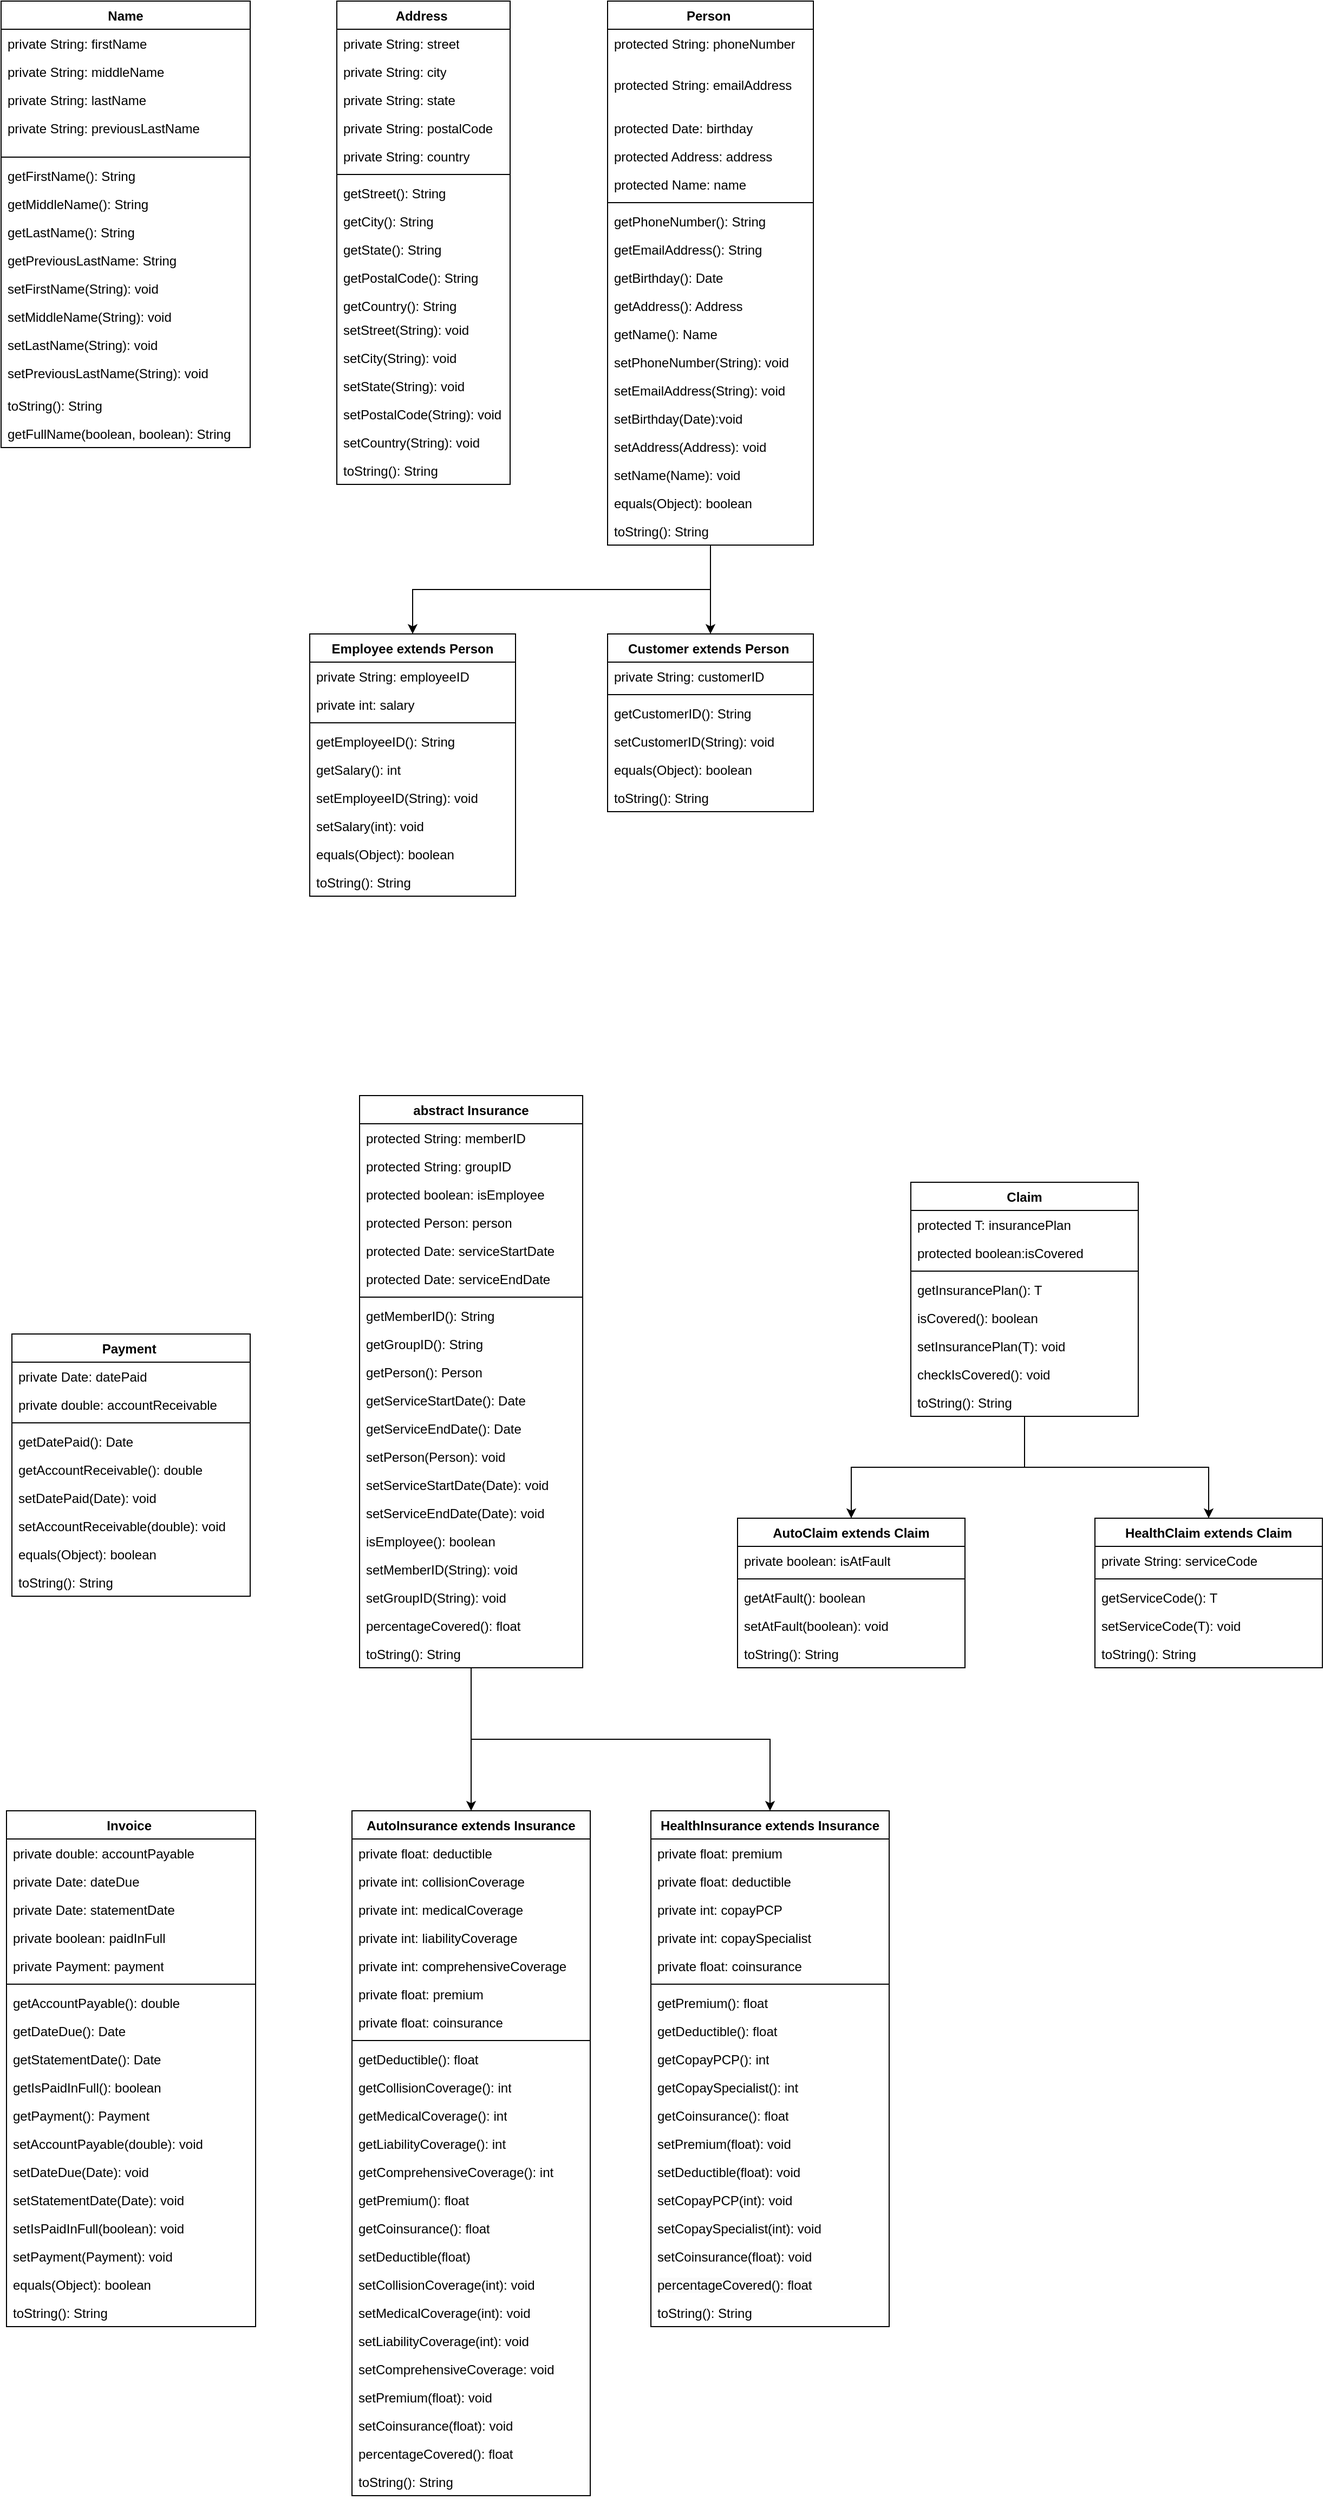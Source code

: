 <mxfile version="21.1.8" type="device">
  <diagram id="C5RBs43oDa-KdzZeNtuy" name="Page-1">
    <mxGraphModel dx="1189" dy="675" grid="1" gridSize="10" guides="1" tooltips="1" connect="1" arrows="1" fold="1" page="1" pageScale="1" pageWidth="827" pageHeight="1169" math="0" shadow="0">
      <root>
        <mxCell id="WIyWlLk6GJQsqaUBKTNV-0" />
        <mxCell id="WIyWlLk6GJQsqaUBKTNV-1" parent="WIyWlLk6GJQsqaUBKTNV-0" />
        <mxCell id="HiaGmHJcbB_R3RKfSJvn-19" value="Invoice&amp;nbsp;" style="swimlane;fontStyle=1;align=center;verticalAlign=top;childLayout=stackLayout;horizontal=1;startSize=26;horizontalStack=0;resizeParent=1;resizeParentMax=0;resizeLast=0;collapsible=1;marginBottom=0;whiteSpace=wrap;html=1;" vertex="1" parent="WIyWlLk6GJQsqaUBKTNV-1">
          <mxGeometry x="5" y="1670" width="230" height="476" as="geometry" />
        </mxCell>
        <mxCell id="HiaGmHJcbB_R3RKfSJvn-55" value="private double: accountPayable" style="text;strokeColor=none;fillColor=none;align=left;verticalAlign=top;spacingLeft=4;spacingRight=4;overflow=hidden;rotatable=0;points=[[0,0.5],[1,0.5]];portConstraint=eastwest;whiteSpace=wrap;html=1;" vertex="1" parent="HiaGmHJcbB_R3RKfSJvn-19">
          <mxGeometry y="26" width="230" height="26" as="geometry" />
        </mxCell>
        <mxCell id="HiaGmHJcbB_R3RKfSJvn-59" value="private Date: dateDue" style="text;strokeColor=none;fillColor=none;align=left;verticalAlign=top;spacingLeft=4;spacingRight=4;overflow=hidden;rotatable=0;points=[[0,0.5],[1,0.5]];portConstraint=eastwest;whiteSpace=wrap;html=1;" vertex="1" parent="HiaGmHJcbB_R3RKfSJvn-19">
          <mxGeometry y="52" width="230" height="26" as="geometry" />
        </mxCell>
        <mxCell id="HiaGmHJcbB_R3RKfSJvn-20" value="private Date: statementDate" style="text;strokeColor=none;fillColor=none;align=left;verticalAlign=top;spacingLeft=4;spacingRight=4;overflow=hidden;rotatable=0;points=[[0,0.5],[1,0.5]];portConstraint=eastwest;whiteSpace=wrap;html=1;" vertex="1" parent="HiaGmHJcbB_R3RKfSJvn-19">
          <mxGeometry y="78" width="230" height="26" as="geometry" />
        </mxCell>
        <mxCell id="HiaGmHJcbB_R3RKfSJvn-88" value="private boolean: paidInFull" style="text;strokeColor=none;fillColor=none;align=left;verticalAlign=top;spacingLeft=4;spacingRight=4;overflow=hidden;rotatable=0;points=[[0,0.5],[1,0.5]];portConstraint=eastwest;whiteSpace=wrap;html=1;" vertex="1" parent="HiaGmHJcbB_R3RKfSJvn-19">
          <mxGeometry y="104" width="230" height="26" as="geometry" />
        </mxCell>
        <mxCell id="HiaGmHJcbB_R3RKfSJvn-276" value="private Payment: payment" style="text;strokeColor=none;fillColor=none;align=left;verticalAlign=top;spacingLeft=4;spacingRight=4;overflow=hidden;rotatable=0;points=[[0,0.5],[1,0.5]];portConstraint=eastwest;whiteSpace=wrap;html=1;" vertex="1" parent="HiaGmHJcbB_R3RKfSJvn-19">
          <mxGeometry y="130" width="230" height="26" as="geometry" />
        </mxCell>
        <mxCell id="HiaGmHJcbB_R3RKfSJvn-21" value="" style="line;strokeWidth=1;fillColor=none;align=left;verticalAlign=middle;spacingTop=-1;spacingLeft=3;spacingRight=3;rotatable=0;labelPosition=right;points=[];portConstraint=eastwest;strokeColor=inherit;" vertex="1" parent="HiaGmHJcbB_R3RKfSJvn-19">
          <mxGeometry y="156" width="230" height="8" as="geometry" />
        </mxCell>
        <mxCell id="HiaGmHJcbB_R3RKfSJvn-22" value="getAccountPayable(): double" style="text;strokeColor=none;fillColor=none;align=left;verticalAlign=top;spacingLeft=4;spacingRight=4;overflow=hidden;rotatable=0;points=[[0,0.5],[1,0.5]];portConstraint=eastwest;whiteSpace=wrap;html=1;" vertex="1" parent="HiaGmHJcbB_R3RKfSJvn-19">
          <mxGeometry y="164" width="230" height="26" as="geometry" />
        </mxCell>
        <mxCell id="HiaGmHJcbB_R3RKfSJvn-192" value="getDateDue(): Date" style="text;strokeColor=none;fillColor=none;align=left;verticalAlign=top;spacingLeft=4;spacingRight=4;overflow=hidden;rotatable=0;points=[[0,0.5],[1,0.5]];portConstraint=eastwest;whiteSpace=wrap;html=1;" vertex="1" parent="HiaGmHJcbB_R3RKfSJvn-19">
          <mxGeometry y="190" width="230" height="26" as="geometry" />
        </mxCell>
        <mxCell id="HiaGmHJcbB_R3RKfSJvn-191" value="getStatementDate(): Date" style="text;strokeColor=none;fillColor=none;align=left;verticalAlign=top;spacingLeft=4;spacingRight=4;overflow=hidden;rotatable=0;points=[[0,0.5],[1,0.5]];portConstraint=eastwest;whiteSpace=wrap;html=1;" vertex="1" parent="HiaGmHJcbB_R3RKfSJvn-19">
          <mxGeometry y="216" width="230" height="26" as="geometry" />
        </mxCell>
        <mxCell id="HiaGmHJcbB_R3RKfSJvn-190" value="getIsPaidInFull(): boolean" style="text;strokeColor=none;fillColor=none;align=left;verticalAlign=top;spacingLeft=4;spacingRight=4;overflow=hidden;rotatable=0;points=[[0,0.5],[1,0.5]];portConstraint=eastwest;whiteSpace=wrap;html=1;" vertex="1" parent="HiaGmHJcbB_R3RKfSJvn-19">
          <mxGeometry y="242" width="230" height="26" as="geometry" />
        </mxCell>
        <mxCell id="HiaGmHJcbB_R3RKfSJvn-277" value="getPayment(): Payment" style="text;strokeColor=none;fillColor=none;align=left;verticalAlign=top;spacingLeft=4;spacingRight=4;overflow=hidden;rotatable=0;points=[[0,0.5],[1,0.5]];portConstraint=eastwest;whiteSpace=wrap;html=1;" vertex="1" parent="HiaGmHJcbB_R3RKfSJvn-19">
          <mxGeometry y="268" width="230" height="26" as="geometry" />
        </mxCell>
        <mxCell id="HiaGmHJcbB_R3RKfSJvn-189" value="setAccountPayable(double): void" style="text;strokeColor=none;fillColor=none;align=left;verticalAlign=top;spacingLeft=4;spacingRight=4;overflow=hidden;rotatable=0;points=[[0,0.5],[1,0.5]];portConstraint=eastwest;whiteSpace=wrap;html=1;" vertex="1" parent="HiaGmHJcbB_R3RKfSJvn-19">
          <mxGeometry y="294" width="230" height="26" as="geometry" />
        </mxCell>
        <mxCell id="HiaGmHJcbB_R3RKfSJvn-188" value="setDateDue(Date): void" style="text;strokeColor=none;fillColor=none;align=left;verticalAlign=top;spacingLeft=4;spacingRight=4;overflow=hidden;rotatable=0;points=[[0,0.5],[1,0.5]];portConstraint=eastwest;whiteSpace=wrap;html=1;" vertex="1" parent="HiaGmHJcbB_R3RKfSJvn-19">
          <mxGeometry y="320" width="230" height="26" as="geometry" />
        </mxCell>
        <mxCell id="HiaGmHJcbB_R3RKfSJvn-187" value="setStatementDate(Date): void" style="text;strokeColor=none;fillColor=none;align=left;verticalAlign=top;spacingLeft=4;spacingRight=4;overflow=hidden;rotatable=0;points=[[0,0.5],[1,0.5]];portConstraint=eastwest;whiteSpace=wrap;html=1;" vertex="1" parent="HiaGmHJcbB_R3RKfSJvn-19">
          <mxGeometry y="346" width="230" height="26" as="geometry" />
        </mxCell>
        <mxCell id="HiaGmHJcbB_R3RKfSJvn-186" value="setIsPaidInFull(boolean): void" style="text;strokeColor=none;fillColor=none;align=left;verticalAlign=top;spacingLeft=4;spacingRight=4;overflow=hidden;rotatable=0;points=[[0,0.5],[1,0.5]];portConstraint=eastwest;whiteSpace=wrap;html=1;" vertex="1" parent="HiaGmHJcbB_R3RKfSJvn-19">
          <mxGeometry y="372" width="230" height="26" as="geometry" />
        </mxCell>
        <mxCell id="HiaGmHJcbB_R3RKfSJvn-278" value="setPayment(Payment): void" style="text;strokeColor=none;fillColor=none;align=left;verticalAlign=top;spacingLeft=4;spacingRight=4;overflow=hidden;rotatable=0;points=[[0,0.5],[1,0.5]];portConstraint=eastwest;whiteSpace=wrap;html=1;" vertex="1" parent="HiaGmHJcbB_R3RKfSJvn-19">
          <mxGeometry y="398" width="230" height="26" as="geometry" />
        </mxCell>
        <mxCell id="HiaGmHJcbB_R3RKfSJvn-185" value="equals(Object): boolean" style="text;strokeColor=none;fillColor=none;align=left;verticalAlign=top;spacingLeft=4;spacingRight=4;overflow=hidden;rotatable=0;points=[[0,0.5],[1,0.5]];portConstraint=eastwest;whiteSpace=wrap;html=1;" vertex="1" parent="HiaGmHJcbB_R3RKfSJvn-19">
          <mxGeometry y="424" width="230" height="26" as="geometry" />
        </mxCell>
        <mxCell id="HiaGmHJcbB_R3RKfSJvn-184" value="toString(): String" style="text;strokeColor=none;fillColor=none;align=left;verticalAlign=top;spacingLeft=4;spacingRight=4;overflow=hidden;rotatable=0;points=[[0,0.5],[1,0.5]];portConstraint=eastwest;whiteSpace=wrap;html=1;" vertex="1" parent="HiaGmHJcbB_R3RKfSJvn-19">
          <mxGeometry y="450" width="230" height="26" as="geometry" />
        </mxCell>
        <mxCell id="HiaGmHJcbB_R3RKfSJvn-26" value="abstract Insurance" style="swimlane;fontStyle=1;align=center;verticalAlign=top;childLayout=stackLayout;horizontal=1;startSize=26;horizontalStack=0;resizeParent=1;resizeParentMax=0;resizeLast=0;collapsible=1;marginBottom=0;whiteSpace=wrap;html=1;" vertex="1" parent="WIyWlLk6GJQsqaUBKTNV-1">
          <mxGeometry x="331" y="1010" width="206" height="528" as="geometry" />
        </mxCell>
        <mxCell id="HiaGmHJcbB_R3RKfSJvn-27" value="protected String: memberID" style="text;strokeColor=none;fillColor=none;align=left;verticalAlign=top;spacingLeft=4;spacingRight=4;overflow=hidden;rotatable=0;points=[[0,0.5],[1,0.5]];portConstraint=eastwest;whiteSpace=wrap;html=1;" vertex="1" parent="HiaGmHJcbB_R3RKfSJvn-26">
          <mxGeometry y="26" width="206" height="26" as="geometry" />
        </mxCell>
        <mxCell id="HiaGmHJcbB_R3RKfSJvn-31" value="protected String: groupID" style="text;strokeColor=none;fillColor=none;align=left;verticalAlign=top;spacingLeft=4;spacingRight=4;overflow=hidden;rotatable=0;points=[[0,0.5],[1,0.5]];portConstraint=eastwest;whiteSpace=wrap;html=1;" vertex="1" parent="HiaGmHJcbB_R3RKfSJvn-26">
          <mxGeometry y="52" width="206" height="26" as="geometry" />
        </mxCell>
        <mxCell id="HiaGmHJcbB_R3RKfSJvn-90" value="protected boolean: isEmployee" style="text;strokeColor=none;fillColor=none;align=left;verticalAlign=top;spacingLeft=4;spacingRight=4;overflow=hidden;rotatable=0;points=[[0,0.5],[1,0.5]];portConstraint=eastwest;whiteSpace=wrap;html=1;" vertex="1" parent="HiaGmHJcbB_R3RKfSJvn-26">
          <mxGeometry y="78" width="206" height="26" as="geometry" />
        </mxCell>
        <mxCell id="HiaGmHJcbB_R3RKfSJvn-282" value="protected Person: person" style="text;strokeColor=none;fillColor=none;align=left;verticalAlign=top;spacingLeft=4;spacingRight=4;overflow=hidden;rotatable=0;points=[[0,0.5],[1,0.5]];portConstraint=eastwest;whiteSpace=wrap;html=1;" vertex="1" parent="HiaGmHJcbB_R3RKfSJvn-26">
          <mxGeometry y="104" width="206" height="26" as="geometry" />
        </mxCell>
        <mxCell id="HiaGmHJcbB_R3RKfSJvn-281" value="protected Date: serviceStartDate" style="text;strokeColor=none;fillColor=none;align=left;verticalAlign=top;spacingLeft=4;spacingRight=4;overflow=hidden;rotatable=0;points=[[0,0.5],[1,0.5]];portConstraint=eastwest;whiteSpace=wrap;html=1;" vertex="1" parent="HiaGmHJcbB_R3RKfSJvn-26">
          <mxGeometry y="130" width="206" height="26" as="geometry" />
        </mxCell>
        <mxCell id="HiaGmHJcbB_R3RKfSJvn-280" value="protected Date: serviceEndDate" style="text;strokeColor=none;fillColor=none;align=left;verticalAlign=top;spacingLeft=4;spacingRight=4;overflow=hidden;rotatable=0;points=[[0,0.5],[1,0.5]];portConstraint=eastwest;whiteSpace=wrap;html=1;" vertex="1" parent="HiaGmHJcbB_R3RKfSJvn-26">
          <mxGeometry y="156" width="206" height="26" as="geometry" />
        </mxCell>
        <mxCell id="HiaGmHJcbB_R3RKfSJvn-28" value="" style="line;strokeWidth=1;fillColor=none;align=left;verticalAlign=middle;spacingTop=-1;spacingLeft=3;spacingRight=3;rotatable=0;labelPosition=right;points=[];portConstraint=eastwest;strokeColor=inherit;" vertex="1" parent="HiaGmHJcbB_R3RKfSJvn-26">
          <mxGeometry y="182" width="206" height="8" as="geometry" />
        </mxCell>
        <mxCell id="HiaGmHJcbB_R3RKfSJvn-235" value="getMemberID(): String" style="text;strokeColor=none;fillColor=none;align=left;verticalAlign=top;spacingLeft=4;spacingRight=4;overflow=hidden;rotatable=0;points=[[0,0.5],[1,0.5]];portConstraint=eastwest;whiteSpace=wrap;html=1;" vertex="1" parent="HiaGmHJcbB_R3RKfSJvn-26">
          <mxGeometry y="190" width="206" height="26" as="geometry" />
        </mxCell>
        <mxCell id="HiaGmHJcbB_R3RKfSJvn-238" value="getGroupID(): String" style="text;strokeColor=none;fillColor=none;align=left;verticalAlign=top;spacingLeft=4;spacingRight=4;overflow=hidden;rotatable=0;points=[[0,0.5],[1,0.5]];portConstraint=eastwest;whiteSpace=wrap;html=1;" vertex="1" parent="HiaGmHJcbB_R3RKfSJvn-26">
          <mxGeometry y="216" width="206" height="26" as="geometry" />
        </mxCell>
        <mxCell id="HiaGmHJcbB_R3RKfSJvn-285" value="getPerson(): Person" style="text;strokeColor=none;fillColor=none;align=left;verticalAlign=top;spacingLeft=4;spacingRight=4;overflow=hidden;rotatable=0;points=[[0,0.5],[1,0.5]];portConstraint=eastwest;whiteSpace=wrap;html=1;" vertex="1" parent="HiaGmHJcbB_R3RKfSJvn-26">
          <mxGeometry y="242" width="206" height="26" as="geometry" />
        </mxCell>
        <mxCell id="HiaGmHJcbB_R3RKfSJvn-283" value="getServiceStartDate(): Date" style="text;strokeColor=none;fillColor=none;align=left;verticalAlign=top;spacingLeft=4;spacingRight=4;overflow=hidden;rotatable=0;points=[[0,0.5],[1,0.5]];portConstraint=eastwest;whiteSpace=wrap;html=1;" vertex="1" parent="HiaGmHJcbB_R3RKfSJvn-26">
          <mxGeometry y="268" width="206" height="26" as="geometry" />
        </mxCell>
        <mxCell id="HiaGmHJcbB_R3RKfSJvn-284" value="getServiceEndDate(): Date" style="text;strokeColor=none;fillColor=none;align=left;verticalAlign=top;spacingLeft=4;spacingRight=4;overflow=hidden;rotatable=0;points=[[0,0.5],[1,0.5]];portConstraint=eastwest;whiteSpace=wrap;html=1;" vertex="1" parent="HiaGmHJcbB_R3RKfSJvn-26">
          <mxGeometry y="294" width="206" height="26" as="geometry" />
        </mxCell>
        <mxCell id="HiaGmHJcbB_R3RKfSJvn-288" value="setPerson(Person): void" style="text;strokeColor=none;fillColor=none;align=left;verticalAlign=top;spacingLeft=4;spacingRight=4;overflow=hidden;rotatable=0;points=[[0,0.5],[1,0.5]];portConstraint=eastwest;whiteSpace=wrap;html=1;" vertex="1" parent="HiaGmHJcbB_R3RKfSJvn-26">
          <mxGeometry y="320" width="206" height="26" as="geometry" />
        </mxCell>
        <mxCell id="HiaGmHJcbB_R3RKfSJvn-286" value="setServiceStartDate(Date): void" style="text;strokeColor=none;fillColor=none;align=left;verticalAlign=top;spacingLeft=4;spacingRight=4;overflow=hidden;rotatable=0;points=[[0,0.5],[1,0.5]];portConstraint=eastwest;whiteSpace=wrap;html=1;" vertex="1" parent="HiaGmHJcbB_R3RKfSJvn-26">
          <mxGeometry y="346" width="206" height="26" as="geometry" />
        </mxCell>
        <mxCell id="HiaGmHJcbB_R3RKfSJvn-287" value="setServiceEndDate(Date): void" style="text;strokeColor=none;fillColor=none;align=left;verticalAlign=top;spacingLeft=4;spacingRight=4;overflow=hidden;rotatable=0;points=[[0,0.5],[1,0.5]];portConstraint=eastwest;whiteSpace=wrap;html=1;" vertex="1" parent="HiaGmHJcbB_R3RKfSJvn-26">
          <mxGeometry y="372" width="206" height="26" as="geometry" />
        </mxCell>
        <mxCell id="HiaGmHJcbB_R3RKfSJvn-237" value="isEmployee(): boolean" style="text;strokeColor=none;fillColor=none;align=left;verticalAlign=top;spacingLeft=4;spacingRight=4;overflow=hidden;rotatable=0;points=[[0,0.5],[1,0.5]];portConstraint=eastwest;whiteSpace=wrap;html=1;" vertex="1" parent="HiaGmHJcbB_R3RKfSJvn-26">
          <mxGeometry y="398" width="206" height="26" as="geometry" />
        </mxCell>
        <mxCell id="HiaGmHJcbB_R3RKfSJvn-236" value="setMemberID(String): void" style="text;strokeColor=none;fillColor=none;align=left;verticalAlign=top;spacingLeft=4;spacingRight=4;overflow=hidden;rotatable=0;points=[[0,0.5],[1,0.5]];portConstraint=eastwest;whiteSpace=wrap;html=1;" vertex="1" parent="HiaGmHJcbB_R3RKfSJvn-26">
          <mxGeometry y="424" width="206" height="26" as="geometry" />
        </mxCell>
        <mxCell id="HiaGmHJcbB_R3RKfSJvn-234" value="setGroupID(String): void" style="text;strokeColor=none;fillColor=none;align=left;verticalAlign=top;spacingLeft=4;spacingRight=4;overflow=hidden;rotatable=0;points=[[0,0.5],[1,0.5]];portConstraint=eastwest;whiteSpace=wrap;html=1;" vertex="1" parent="HiaGmHJcbB_R3RKfSJvn-26">
          <mxGeometry y="450" width="206" height="26" as="geometry" />
        </mxCell>
        <mxCell id="HiaGmHJcbB_R3RKfSJvn-302" value="percentageCovered(): float" style="text;strokeColor=none;fillColor=none;align=left;verticalAlign=top;spacingLeft=4;spacingRight=4;overflow=hidden;rotatable=0;points=[[0,0.5],[1,0.5]];portConstraint=eastwest;whiteSpace=wrap;html=1;" vertex="1" parent="HiaGmHJcbB_R3RKfSJvn-26">
          <mxGeometry y="476" width="206" height="26" as="geometry" />
        </mxCell>
        <mxCell id="HiaGmHJcbB_R3RKfSJvn-239" value="toString(): String" style="text;strokeColor=none;fillColor=none;align=left;verticalAlign=top;spacingLeft=4;spacingRight=4;overflow=hidden;rotatable=0;points=[[0,0.5,0,0,0],[0.5,1,0,0,0],[1,0.5,0,0,0]];portConstraint=eastwest;whiteSpace=wrap;html=1;" vertex="1" parent="HiaGmHJcbB_R3RKfSJvn-26">
          <mxGeometry y="502" width="206" height="26" as="geometry" />
        </mxCell>
        <mxCell id="HiaGmHJcbB_R3RKfSJvn-313" value="" style="edgeStyle=orthogonalEdgeStyle;rounded=0;orthogonalLoop=1;jettySize=auto;html=1;" edge="1" parent="WIyWlLk6GJQsqaUBKTNV-1" source="HiaGmHJcbB_R3RKfSJvn-32" target="HiaGmHJcbB_R3RKfSJvn-303">
          <mxGeometry relative="1" as="geometry" />
        </mxCell>
        <mxCell id="HiaGmHJcbB_R3RKfSJvn-323" value="" style="edgeStyle=orthogonalEdgeStyle;rounded=0;orthogonalLoop=1;jettySize=auto;html=1;" edge="1" parent="WIyWlLk6GJQsqaUBKTNV-1" source="HiaGmHJcbB_R3RKfSJvn-32" target="HiaGmHJcbB_R3RKfSJvn-314">
          <mxGeometry relative="1" as="geometry" />
        </mxCell>
        <mxCell id="HiaGmHJcbB_R3RKfSJvn-32" value="Claim" style="swimlane;fontStyle=1;align=center;verticalAlign=top;childLayout=stackLayout;horizontal=1;startSize=26;horizontalStack=0;resizeParent=1;resizeParentMax=0;resizeLast=0;collapsible=1;marginBottom=0;whiteSpace=wrap;html=1;" vertex="1" parent="WIyWlLk6GJQsqaUBKTNV-1">
          <mxGeometry x="840" y="1090" width="210" height="216" as="geometry" />
        </mxCell>
        <mxCell id="HiaGmHJcbB_R3RKfSJvn-86" value="protected T: insurancePlan" style="text;strokeColor=none;fillColor=none;align=left;verticalAlign=top;spacingLeft=4;spacingRight=4;overflow=hidden;rotatable=0;points=[[0,0.5],[1,0.5]];portConstraint=eastwest;whiteSpace=wrap;html=1;" vertex="1" parent="HiaGmHJcbB_R3RKfSJvn-32">
          <mxGeometry y="26" width="210" height="26" as="geometry" />
        </mxCell>
        <mxCell id="HiaGmHJcbB_R3RKfSJvn-33" value="protected boolean:isCovered" style="text;strokeColor=none;fillColor=none;align=left;verticalAlign=top;spacingLeft=4;spacingRight=4;overflow=hidden;rotatable=0;points=[[0,0.5],[1,0.5]];portConstraint=eastwest;whiteSpace=wrap;html=1;" vertex="1" parent="HiaGmHJcbB_R3RKfSJvn-32">
          <mxGeometry y="52" width="210" height="26" as="geometry" />
        </mxCell>
        <mxCell id="HiaGmHJcbB_R3RKfSJvn-34" value="" style="line;strokeWidth=1;fillColor=none;align=left;verticalAlign=middle;spacingTop=-1;spacingLeft=3;spacingRight=3;rotatable=0;labelPosition=right;points=[];portConstraint=eastwest;strokeColor=inherit;" vertex="1" parent="HiaGmHJcbB_R3RKfSJvn-32">
          <mxGeometry y="78" width="210" height="8" as="geometry" />
        </mxCell>
        <mxCell id="HiaGmHJcbB_R3RKfSJvn-35" value="getInsurancePlan(): T" style="text;strokeColor=none;fillColor=none;align=left;verticalAlign=top;spacingLeft=4;spacingRight=4;overflow=hidden;rotatable=0;points=[[0,0.5],[1,0.5]];portConstraint=eastwest;whiteSpace=wrap;html=1;" vertex="1" parent="HiaGmHJcbB_R3RKfSJvn-32">
          <mxGeometry y="86" width="210" height="26" as="geometry" />
        </mxCell>
        <mxCell id="HiaGmHJcbB_R3RKfSJvn-245" value="isCovered(): boolean" style="text;strokeColor=none;fillColor=none;align=left;verticalAlign=top;spacingLeft=4;spacingRight=4;overflow=hidden;rotatable=0;points=[[0,0.5],[1,0.5]];portConstraint=eastwest;whiteSpace=wrap;html=1;" vertex="1" parent="HiaGmHJcbB_R3RKfSJvn-32">
          <mxGeometry y="112" width="210" height="26" as="geometry" />
        </mxCell>
        <mxCell id="HiaGmHJcbB_R3RKfSJvn-244" value="setInsurancePlan(T): void" style="text;strokeColor=none;fillColor=none;align=left;verticalAlign=top;spacingLeft=4;spacingRight=4;overflow=hidden;rotatable=0;points=[[0,0.5],[1,0.5]];portConstraint=eastwest;whiteSpace=wrap;html=1;" vertex="1" parent="HiaGmHJcbB_R3RKfSJvn-32">
          <mxGeometry y="138" width="210" height="26" as="geometry" />
        </mxCell>
        <mxCell id="HiaGmHJcbB_R3RKfSJvn-324" value="checkIsCovered(): void" style="text;strokeColor=none;fillColor=none;align=left;verticalAlign=top;spacingLeft=4;spacingRight=4;overflow=hidden;rotatable=0;points=[[0,0.5],[1,0.5]];portConstraint=eastwest;whiteSpace=wrap;html=1;" vertex="1" parent="HiaGmHJcbB_R3RKfSJvn-32">
          <mxGeometry y="164" width="210" height="26" as="geometry" />
        </mxCell>
        <mxCell id="HiaGmHJcbB_R3RKfSJvn-241" value="toString(): String" style="text;strokeColor=none;fillColor=none;align=left;verticalAlign=top;spacingLeft=4;spacingRight=4;overflow=hidden;rotatable=0;points=[[0,0.5],[1,0.5]];portConstraint=eastwest;whiteSpace=wrap;html=1;" vertex="1" parent="HiaGmHJcbB_R3RKfSJvn-32">
          <mxGeometry y="190" width="210" height="26" as="geometry" />
        </mxCell>
        <mxCell id="HiaGmHJcbB_R3RKfSJvn-37" value="Payment&amp;nbsp;" style="swimlane;fontStyle=1;align=center;verticalAlign=top;childLayout=stackLayout;horizontal=1;startSize=26;horizontalStack=0;resizeParent=1;resizeParentMax=0;resizeLast=0;collapsible=1;marginBottom=0;whiteSpace=wrap;html=1;" vertex="1" parent="WIyWlLk6GJQsqaUBKTNV-1">
          <mxGeometry x="10" y="1230" width="220" height="242" as="geometry" />
        </mxCell>
        <mxCell id="HiaGmHJcbB_R3RKfSJvn-87" value="private Date: datePaid" style="text;strokeColor=none;fillColor=none;align=left;verticalAlign=top;spacingLeft=4;spacingRight=4;overflow=hidden;rotatable=0;points=[[0,0.5],[1,0.5]];portConstraint=eastwest;whiteSpace=wrap;html=1;" vertex="1" parent="HiaGmHJcbB_R3RKfSJvn-37">
          <mxGeometry y="26" width="220" height="26" as="geometry" />
        </mxCell>
        <mxCell id="HiaGmHJcbB_R3RKfSJvn-38" value="private double: accountReceivable" style="text;strokeColor=none;fillColor=none;align=left;verticalAlign=top;spacingLeft=4;spacingRight=4;overflow=hidden;rotatable=0;points=[[0,0.5],[1,0.5]];portConstraint=eastwest;whiteSpace=wrap;html=1;" vertex="1" parent="HiaGmHJcbB_R3RKfSJvn-37">
          <mxGeometry y="52" width="220" height="26" as="geometry" />
        </mxCell>
        <mxCell id="HiaGmHJcbB_R3RKfSJvn-39" value="" style="line;strokeWidth=1;fillColor=none;align=left;verticalAlign=middle;spacingTop=-1;spacingLeft=3;spacingRight=3;rotatable=0;labelPosition=right;points=[];portConstraint=eastwest;strokeColor=inherit;" vertex="1" parent="HiaGmHJcbB_R3RKfSJvn-37">
          <mxGeometry y="78" width="220" height="8" as="geometry" />
        </mxCell>
        <mxCell id="HiaGmHJcbB_R3RKfSJvn-40" value="getDatePaid(): Date" style="text;strokeColor=none;fillColor=none;align=left;verticalAlign=top;spacingLeft=4;spacingRight=4;overflow=hidden;rotatable=0;points=[[0,0.5],[1,0.5]];portConstraint=eastwest;whiteSpace=wrap;html=1;" vertex="1" parent="HiaGmHJcbB_R3RKfSJvn-37">
          <mxGeometry y="86" width="220" height="26" as="geometry" />
        </mxCell>
        <mxCell id="HiaGmHJcbB_R3RKfSJvn-183" value="getAccountReceivable(): double" style="text;strokeColor=none;fillColor=none;align=left;verticalAlign=top;spacingLeft=4;spacingRight=4;overflow=hidden;rotatable=0;points=[[0,0.5],[1,0.5]];portConstraint=eastwest;whiteSpace=wrap;html=1;" vertex="1" parent="HiaGmHJcbB_R3RKfSJvn-37">
          <mxGeometry y="112" width="220" height="26" as="geometry" />
        </mxCell>
        <mxCell id="HiaGmHJcbB_R3RKfSJvn-182" value="setDatePaid(Date): void" style="text;strokeColor=none;fillColor=none;align=left;verticalAlign=top;spacingLeft=4;spacingRight=4;overflow=hidden;rotatable=0;points=[[0,0.5],[1,0.5]];portConstraint=eastwest;whiteSpace=wrap;html=1;" vertex="1" parent="HiaGmHJcbB_R3RKfSJvn-37">
          <mxGeometry y="138" width="220" height="26" as="geometry" />
        </mxCell>
        <mxCell id="HiaGmHJcbB_R3RKfSJvn-181" value="setAccountReceivable(double): void" style="text;strokeColor=none;fillColor=none;align=left;verticalAlign=top;spacingLeft=4;spacingRight=4;overflow=hidden;rotatable=0;points=[[0,0.5],[1,0.5]];portConstraint=eastwest;whiteSpace=wrap;html=1;" vertex="1" parent="HiaGmHJcbB_R3RKfSJvn-37">
          <mxGeometry y="164" width="220" height="26" as="geometry" />
        </mxCell>
        <mxCell id="HiaGmHJcbB_R3RKfSJvn-180" value="equals(Object): boolean" style="text;strokeColor=none;fillColor=none;align=left;verticalAlign=top;spacingLeft=4;spacingRight=4;overflow=hidden;rotatable=0;points=[[0,0.5],[1,0.5]];portConstraint=eastwest;whiteSpace=wrap;html=1;" vertex="1" parent="HiaGmHJcbB_R3RKfSJvn-37">
          <mxGeometry y="190" width="220" height="26" as="geometry" />
        </mxCell>
        <mxCell id="HiaGmHJcbB_R3RKfSJvn-179" value="toString(): String" style="text;strokeColor=none;fillColor=none;align=left;verticalAlign=top;spacingLeft=4;spacingRight=4;overflow=hidden;rotatable=0;points=[[0,0.5,0,0,0],[0.5,1,0,0,0],[1,0.5,0,0,0]];portConstraint=eastwest;whiteSpace=wrap;html=1;" vertex="1" parent="HiaGmHJcbB_R3RKfSJvn-37">
          <mxGeometry y="216" width="220" height="26" as="geometry" />
        </mxCell>
        <mxCell id="HiaGmHJcbB_R3RKfSJvn-41" value="AutoInsurance extends Insurance" style="swimlane;fontStyle=1;align=center;verticalAlign=top;childLayout=stackLayout;horizontal=1;startSize=26;horizontalStack=0;resizeParent=1;resizeParentMax=0;resizeLast=0;collapsible=1;marginBottom=0;whiteSpace=wrap;html=1;" vertex="1" parent="WIyWlLk6GJQsqaUBKTNV-1">
          <mxGeometry x="324" y="1670" width="220" height="632" as="geometry" />
        </mxCell>
        <mxCell id="HiaGmHJcbB_R3RKfSJvn-60" value="private float: deductible" style="text;strokeColor=none;fillColor=none;align=left;verticalAlign=top;spacingLeft=4;spacingRight=4;overflow=hidden;rotatable=0;points=[[0,0.5],[1,0.5]];portConstraint=eastwest;whiteSpace=wrap;html=1;" vertex="1" parent="HiaGmHJcbB_R3RKfSJvn-41">
          <mxGeometry y="26" width="220" height="26" as="geometry" />
        </mxCell>
        <mxCell id="HiaGmHJcbB_R3RKfSJvn-63" value="private int: collisionCoverage" style="text;strokeColor=none;fillColor=none;align=left;verticalAlign=top;spacingLeft=4;spacingRight=4;overflow=hidden;rotatable=0;points=[[0,0.5],[1,0.5]];portConstraint=eastwest;whiteSpace=wrap;html=1;" vertex="1" parent="HiaGmHJcbB_R3RKfSJvn-41">
          <mxGeometry y="52" width="220" height="26" as="geometry" />
        </mxCell>
        <mxCell id="HiaGmHJcbB_R3RKfSJvn-64" value="private int: medicalCoverage" style="text;strokeColor=none;fillColor=none;align=left;verticalAlign=top;spacingLeft=4;spacingRight=4;overflow=hidden;rotatable=0;points=[[0,0.5],[1,0.5]];portConstraint=eastwest;whiteSpace=wrap;html=1;" vertex="1" parent="HiaGmHJcbB_R3RKfSJvn-41">
          <mxGeometry y="78" width="220" height="26" as="geometry" />
        </mxCell>
        <mxCell id="HiaGmHJcbB_R3RKfSJvn-61" value="private int: liabilityCoverage" style="text;strokeColor=none;fillColor=none;align=left;verticalAlign=top;spacingLeft=4;spacingRight=4;overflow=hidden;rotatable=0;points=[[0,0.5],[1,0.5]];portConstraint=eastwest;whiteSpace=wrap;html=1;" vertex="1" parent="HiaGmHJcbB_R3RKfSJvn-41">
          <mxGeometry y="104" width="220" height="26" as="geometry" />
        </mxCell>
        <mxCell id="HiaGmHJcbB_R3RKfSJvn-62" value="private int: comprehensiveCoverage" style="text;strokeColor=none;fillColor=none;align=left;verticalAlign=top;spacingLeft=4;spacingRight=4;overflow=hidden;rotatable=0;points=[[0,0.5],[1,0.5]];portConstraint=eastwest;whiteSpace=wrap;html=1;" vertex="1" parent="HiaGmHJcbB_R3RKfSJvn-41">
          <mxGeometry y="130" width="220" height="26" as="geometry" />
        </mxCell>
        <mxCell id="HiaGmHJcbB_R3RKfSJvn-42" value="private float: premium" style="text;strokeColor=none;fillColor=none;align=left;verticalAlign=top;spacingLeft=4;spacingRight=4;overflow=hidden;rotatable=0;points=[[0,0.5],[1,0.5]];portConstraint=eastwest;whiteSpace=wrap;html=1;" vertex="1" parent="HiaGmHJcbB_R3RKfSJvn-41">
          <mxGeometry y="156" width="220" height="26" as="geometry" />
        </mxCell>
        <mxCell id="HiaGmHJcbB_R3RKfSJvn-249" value="private float: coinsurance" style="text;strokeColor=none;fillColor=none;align=left;verticalAlign=top;spacingLeft=4;spacingRight=4;overflow=hidden;rotatable=0;points=[[0,0.5],[1,0.5]];portConstraint=eastwest;whiteSpace=wrap;html=1;" vertex="1" parent="HiaGmHJcbB_R3RKfSJvn-41">
          <mxGeometry y="182" width="220" height="26" as="geometry" />
        </mxCell>
        <mxCell id="HiaGmHJcbB_R3RKfSJvn-43" value="" style="line;strokeWidth=1;fillColor=none;align=left;verticalAlign=middle;spacingTop=-1;spacingLeft=3;spacingRight=3;rotatable=0;labelPosition=right;points=[];portConstraint=eastwest;strokeColor=inherit;" vertex="1" parent="HiaGmHJcbB_R3RKfSJvn-41">
          <mxGeometry y="208" width="220" height="8" as="geometry" />
        </mxCell>
        <mxCell id="HiaGmHJcbB_R3RKfSJvn-44" value="getDeductible(): float" style="text;strokeColor=none;fillColor=none;align=left;verticalAlign=top;spacingLeft=4;spacingRight=4;overflow=hidden;rotatable=0;points=[[0,0.5],[1,0.5]];portConstraint=eastwest;whiteSpace=wrap;html=1;" vertex="1" parent="HiaGmHJcbB_R3RKfSJvn-41">
          <mxGeometry y="216" width="220" height="26" as="geometry" />
        </mxCell>
        <mxCell id="HiaGmHJcbB_R3RKfSJvn-207" value="getCollisionCoverage(): int" style="text;strokeColor=none;fillColor=none;align=left;verticalAlign=top;spacingLeft=4;spacingRight=4;overflow=hidden;rotatable=0;points=[[0,0.5],[1,0.5]];portConstraint=eastwest;whiteSpace=wrap;html=1;" vertex="1" parent="HiaGmHJcbB_R3RKfSJvn-41">
          <mxGeometry y="242" width="220" height="26" as="geometry" />
        </mxCell>
        <mxCell id="HiaGmHJcbB_R3RKfSJvn-206" value="getMedicalCoverage(): int" style="text;strokeColor=none;fillColor=none;align=left;verticalAlign=top;spacingLeft=4;spacingRight=4;overflow=hidden;rotatable=0;points=[[0,0.5],[1,0.5]];portConstraint=eastwest;whiteSpace=wrap;html=1;" vertex="1" parent="HiaGmHJcbB_R3RKfSJvn-41">
          <mxGeometry y="268" width="220" height="26" as="geometry" />
        </mxCell>
        <mxCell id="HiaGmHJcbB_R3RKfSJvn-205" value="getLiabilityCoverage(): int" style="text;strokeColor=none;fillColor=none;align=left;verticalAlign=top;spacingLeft=4;spacingRight=4;overflow=hidden;rotatable=0;points=[[0,0.5],[1,0.5]];portConstraint=eastwest;whiteSpace=wrap;html=1;" vertex="1" parent="HiaGmHJcbB_R3RKfSJvn-41">
          <mxGeometry y="294" width="220" height="26" as="geometry" />
        </mxCell>
        <mxCell id="HiaGmHJcbB_R3RKfSJvn-204" value="getComprehensiveCoverage(): int" style="text;strokeColor=none;fillColor=none;align=left;verticalAlign=top;spacingLeft=4;spacingRight=4;overflow=hidden;rotatable=0;points=[[0,0.5],[1,0.5]];portConstraint=eastwest;whiteSpace=wrap;html=1;" vertex="1" parent="HiaGmHJcbB_R3RKfSJvn-41">
          <mxGeometry y="320" width="220" height="26" as="geometry" />
        </mxCell>
        <mxCell id="HiaGmHJcbB_R3RKfSJvn-203" value="getPremium(): float" style="text;strokeColor=none;fillColor=none;align=left;verticalAlign=top;spacingLeft=4;spacingRight=4;overflow=hidden;rotatable=0;points=[[0,0.5],[1,0.5]];portConstraint=eastwest;whiteSpace=wrap;html=1;" vertex="1" parent="HiaGmHJcbB_R3RKfSJvn-41">
          <mxGeometry y="346" width="220" height="26" as="geometry" />
        </mxCell>
        <mxCell id="HiaGmHJcbB_R3RKfSJvn-250" value="getCoinsurance(): float" style="text;strokeColor=none;fillColor=none;align=left;verticalAlign=top;spacingLeft=4;spacingRight=4;overflow=hidden;rotatable=0;points=[[0,0.5],[1,0.5]];portConstraint=eastwest;whiteSpace=wrap;html=1;" vertex="1" parent="HiaGmHJcbB_R3RKfSJvn-41">
          <mxGeometry y="372" width="220" height="26" as="geometry" />
        </mxCell>
        <mxCell id="HiaGmHJcbB_R3RKfSJvn-202" value="setDeductible(float)" style="text;strokeColor=none;fillColor=none;align=left;verticalAlign=top;spacingLeft=4;spacingRight=4;overflow=hidden;rotatable=0;points=[[0,0.5],[1,0.5]];portConstraint=eastwest;whiteSpace=wrap;html=1;" vertex="1" parent="HiaGmHJcbB_R3RKfSJvn-41">
          <mxGeometry y="398" width="220" height="26" as="geometry" />
        </mxCell>
        <mxCell id="HiaGmHJcbB_R3RKfSJvn-201" value="setCollisionCoverage(int): void" style="text;strokeColor=none;fillColor=none;align=left;verticalAlign=top;spacingLeft=4;spacingRight=4;overflow=hidden;rotatable=0;points=[[0,0.5],[1,0.5]];portConstraint=eastwest;whiteSpace=wrap;html=1;" vertex="1" parent="HiaGmHJcbB_R3RKfSJvn-41">
          <mxGeometry y="424" width="220" height="26" as="geometry" />
        </mxCell>
        <mxCell id="HiaGmHJcbB_R3RKfSJvn-200" value="setMedicalCoverage(int): void" style="text;strokeColor=none;fillColor=none;align=left;verticalAlign=top;spacingLeft=4;spacingRight=4;overflow=hidden;rotatable=0;points=[[0,0.5],[1,0.5]];portConstraint=eastwest;whiteSpace=wrap;html=1;" vertex="1" parent="HiaGmHJcbB_R3RKfSJvn-41">
          <mxGeometry y="450" width="220" height="26" as="geometry" />
        </mxCell>
        <mxCell id="HiaGmHJcbB_R3RKfSJvn-199" value="setLiabilityCoverage(int): void" style="text;strokeColor=none;fillColor=none;align=left;verticalAlign=top;spacingLeft=4;spacingRight=4;overflow=hidden;rotatable=0;points=[[0,0.5],[1,0.5]];portConstraint=eastwest;whiteSpace=wrap;html=1;" vertex="1" parent="HiaGmHJcbB_R3RKfSJvn-41">
          <mxGeometry y="476" width="220" height="26" as="geometry" />
        </mxCell>
        <mxCell id="HiaGmHJcbB_R3RKfSJvn-198" value="setComprehensiveCoverage: void" style="text;strokeColor=none;fillColor=none;align=left;verticalAlign=top;spacingLeft=4;spacingRight=4;overflow=hidden;rotatable=0;points=[[0,0.5],[1,0.5]];portConstraint=eastwest;whiteSpace=wrap;html=1;" vertex="1" parent="HiaGmHJcbB_R3RKfSJvn-41">
          <mxGeometry y="502" width="220" height="26" as="geometry" />
        </mxCell>
        <mxCell id="HiaGmHJcbB_R3RKfSJvn-197" value="setPremium(float): void" style="text;strokeColor=none;fillColor=none;align=left;verticalAlign=top;spacingLeft=4;spacingRight=4;overflow=hidden;rotatable=0;points=[[0,0.5],[1,0.5]];portConstraint=eastwest;whiteSpace=wrap;html=1;" vertex="1" parent="HiaGmHJcbB_R3RKfSJvn-41">
          <mxGeometry y="528" width="220" height="26" as="geometry" />
        </mxCell>
        <mxCell id="HiaGmHJcbB_R3RKfSJvn-253" value="setCoinsurance(float): void" style="text;strokeColor=none;fillColor=none;align=left;verticalAlign=top;spacingLeft=4;spacingRight=4;overflow=hidden;rotatable=0;points=[[0,0.5],[1,0.5]];portConstraint=eastwest;whiteSpace=wrap;html=1;" vertex="1" parent="HiaGmHJcbB_R3RKfSJvn-41">
          <mxGeometry y="554" width="220" height="26" as="geometry" />
        </mxCell>
        <mxCell id="HiaGmHJcbB_R3RKfSJvn-325" value="percentageCovered(): float" style="text;strokeColor=none;fillColor=none;align=left;verticalAlign=top;spacingLeft=4;spacingRight=4;overflow=hidden;rotatable=0;points=[[0,0.5],[1,0.5]];portConstraint=eastwest;whiteSpace=wrap;html=1;" vertex="1" parent="HiaGmHJcbB_R3RKfSJvn-41">
          <mxGeometry y="580" width="220" height="26" as="geometry" />
        </mxCell>
        <mxCell id="HiaGmHJcbB_R3RKfSJvn-195" value="toString(): String" style="text;strokeColor=none;fillColor=none;align=left;verticalAlign=top;spacingLeft=4;spacingRight=4;overflow=hidden;rotatable=0;points=[[0,0.5],[1,0.5]];portConstraint=eastwest;whiteSpace=wrap;html=1;" vertex="1" parent="HiaGmHJcbB_R3RKfSJvn-41">
          <mxGeometry y="606" width="220" height="26" as="geometry" />
        </mxCell>
        <mxCell id="HiaGmHJcbB_R3RKfSJvn-45" value="HealthInsurance extends Insurance" style="swimlane;fontStyle=1;align=center;verticalAlign=top;childLayout=stackLayout;horizontal=1;startSize=26;horizontalStack=0;resizeParent=1;resizeParentMax=0;resizeLast=0;collapsible=1;marginBottom=0;whiteSpace=wrap;html=1;" vertex="1" parent="WIyWlLk6GJQsqaUBKTNV-1">
          <mxGeometry x="600" y="1670" width="220" height="476" as="geometry" />
        </mxCell>
        <mxCell id="HiaGmHJcbB_R3RKfSJvn-46" value="private float: premium" style="text;strokeColor=none;fillColor=none;align=left;verticalAlign=top;spacingLeft=4;spacingRight=4;overflow=hidden;rotatable=0;points=[[0,0.5],[1,0.5]];portConstraint=eastwest;whiteSpace=wrap;html=1;" vertex="1" parent="HiaGmHJcbB_R3RKfSJvn-45">
          <mxGeometry y="26" width="220" height="26" as="geometry" />
        </mxCell>
        <mxCell id="HiaGmHJcbB_R3RKfSJvn-84" value="private float: deductible" style="text;strokeColor=none;fillColor=none;align=left;verticalAlign=top;spacingLeft=4;spacingRight=4;overflow=hidden;rotatable=0;points=[[0,0.5],[1,0.5]];portConstraint=eastwest;whiteSpace=wrap;html=1;" vertex="1" parent="HiaGmHJcbB_R3RKfSJvn-45">
          <mxGeometry y="52" width="220" height="26" as="geometry" />
        </mxCell>
        <mxCell id="HiaGmHJcbB_R3RKfSJvn-83" value="private int: copayPCP" style="text;strokeColor=none;fillColor=none;align=left;verticalAlign=top;spacingLeft=4;spacingRight=4;overflow=hidden;rotatable=0;points=[[0,0.5],[1,0.5]];portConstraint=eastwest;whiteSpace=wrap;html=1;" vertex="1" parent="HiaGmHJcbB_R3RKfSJvn-45">
          <mxGeometry y="78" width="220" height="26" as="geometry" />
        </mxCell>
        <mxCell id="HiaGmHJcbB_R3RKfSJvn-82" value="private int: copaySpecialist" style="text;strokeColor=none;fillColor=none;align=left;verticalAlign=top;spacingLeft=4;spacingRight=4;overflow=hidden;rotatable=0;points=[[0,0.5],[1,0.5]];portConstraint=eastwest;whiteSpace=wrap;html=1;" vertex="1" parent="HiaGmHJcbB_R3RKfSJvn-45">
          <mxGeometry y="104" width="220" height="26" as="geometry" />
        </mxCell>
        <mxCell id="HiaGmHJcbB_R3RKfSJvn-85" value="private float: coinsurance" style="text;strokeColor=none;fillColor=none;align=left;verticalAlign=top;spacingLeft=4;spacingRight=4;overflow=hidden;rotatable=0;points=[[0,0.5],[1,0.5]];portConstraint=eastwest;whiteSpace=wrap;html=1;" vertex="1" parent="HiaGmHJcbB_R3RKfSJvn-45">
          <mxGeometry y="130" width="220" height="26" as="geometry" />
        </mxCell>
        <mxCell id="HiaGmHJcbB_R3RKfSJvn-47" value="" style="line;strokeWidth=1;fillColor=none;align=left;verticalAlign=middle;spacingTop=-1;spacingLeft=3;spacingRight=3;rotatable=0;labelPosition=right;points=[];portConstraint=eastwest;strokeColor=inherit;" vertex="1" parent="HiaGmHJcbB_R3RKfSJvn-45">
          <mxGeometry y="156" width="220" height="8" as="geometry" />
        </mxCell>
        <mxCell id="HiaGmHJcbB_R3RKfSJvn-48" value="getPremium(): float" style="text;strokeColor=none;fillColor=none;align=left;verticalAlign=top;spacingLeft=4;spacingRight=4;overflow=hidden;rotatable=0;points=[[0,0.5],[1,0.5]];portConstraint=eastwest;whiteSpace=wrap;html=1;" vertex="1" parent="HiaGmHJcbB_R3RKfSJvn-45">
          <mxGeometry y="164" width="220" height="26" as="geometry" />
        </mxCell>
        <mxCell id="HiaGmHJcbB_R3RKfSJvn-220" value="getDeductible(): float" style="text;strokeColor=none;fillColor=none;align=left;verticalAlign=top;spacingLeft=4;spacingRight=4;overflow=hidden;rotatable=0;points=[[0,0.5],[1,0.5]];portConstraint=eastwest;whiteSpace=wrap;html=1;" vertex="1" parent="HiaGmHJcbB_R3RKfSJvn-45">
          <mxGeometry y="190" width="220" height="26" as="geometry" />
        </mxCell>
        <mxCell id="HiaGmHJcbB_R3RKfSJvn-219" value="getCopayPCP(): int" style="text;strokeColor=none;fillColor=none;align=left;verticalAlign=top;spacingLeft=4;spacingRight=4;overflow=hidden;rotatable=0;points=[[0,0.5],[1,0.5]];portConstraint=eastwest;whiteSpace=wrap;html=1;" vertex="1" parent="HiaGmHJcbB_R3RKfSJvn-45">
          <mxGeometry y="216" width="220" height="26" as="geometry" />
        </mxCell>
        <mxCell id="HiaGmHJcbB_R3RKfSJvn-218" value="getCopaySpecialist(): int" style="text;strokeColor=none;fillColor=none;align=left;verticalAlign=top;spacingLeft=4;spacingRight=4;overflow=hidden;rotatable=0;points=[[0,0.5],[1,0.5]];portConstraint=eastwest;whiteSpace=wrap;html=1;" vertex="1" parent="HiaGmHJcbB_R3RKfSJvn-45">
          <mxGeometry y="242" width="220" height="26" as="geometry" />
        </mxCell>
        <mxCell id="HiaGmHJcbB_R3RKfSJvn-217" value="getCoinsurance(): float" style="text;strokeColor=none;fillColor=none;align=left;verticalAlign=top;spacingLeft=4;spacingRight=4;overflow=hidden;rotatable=0;points=[[0,0.5],[1,0.5]];portConstraint=eastwest;whiteSpace=wrap;html=1;" vertex="1" parent="HiaGmHJcbB_R3RKfSJvn-45">
          <mxGeometry y="268" width="220" height="26" as="geometry" />
        </mxCell>
        <mxCell id="HiaGmHJcbB_R3RKfSJvn-216" value="setPremium(float): void" style="text;strokeColor=none;fillColor=none;align=left;verticalAlign=top;spacingLeft=4;spacingRight=4;overflow=hidden;rotatable=0;points=[[0,0.5],[1,0.5]];portConstraint=eastwest;whiteSpace=wrap;html=1;" vertex="1" parent="HiaGmHJcbB_R3RKfSJvn-45">
          <mxGeometry y="294" width="220" height="26" as="geometry" />
        </mxCell>
        <mxCell id="HiaGmHJcbB_R3RKfSJvn-215" value="setDeductible(float): void" style="text;strokeColor=none;fillColor=none;align=left;verticalAlign=top;spacingLeft=4;spacingRight=4;overflow=hidden;rotatable=0;points=[[0,0.5],[1,0.5]];portConstraint=eastwest;whiteSpace=wrap;html=1;" vertex="1" parent="HiaGmHJcbB_R3RKfSJvn-45">
          <mxGeometry y="320" width="220" height="26" as="geometry" />
        </mxCell>
        <mxCell id="HiaGmHJcbB_R3RKfSJvn-214" value="setCopayPCP(int): void" style="text;strokeColor=none;fillColor=none;align=left;verticalAlign=top;spacingLeft=4;spacingRight=4;overflow=hidden;rotatable=0;points=[[0,0.5],[1,0.5]];portConstraint=eastwest;whiteSpace=wrap;html=1;" vertex="1" parent="HiaGmHJcbB_R3RKfSJvn-45">
          <mxGeometry y="346" width="220" height="26" as="geometry" />
        </mxCell>
        <mxCell id="HiaGmHJcbB_R3RKfSJvn-213" value="setCopaySpecialist(int): void" style="text;strokeColor=none;fillColor=none;align=left;verticalAlign=top;spacingLeft=4;spacingRight=4;overflow=hidden;rotatable=0;points=[[0,0.5],[1,0.5]];portConstraint=eastwest;whiteSpace=wrap;html=1;" vertex="1" parent="HiaGmHJcbB_R3RKfSJvn-45">
          <mxGeometry y="372" width="220" height="26" as="geometry" />
        </mxCell>
        <mxCell id="HiaGmHJcbB_R3RKfSJvn-212" value="setCoinsurance(float): void" style="text;strokeColor=none;fillColor=none;align=left;verticalAlign=top;spacingLeft=4;spacingRight=4;overflow=hidden;rotatable=0;points=[[0,0.5],[1,0.5]];portConstraint=eastwest;whiteSpace=wrap;html=1;" vertex="1" parent="HiaGmHJcbB_R3RKfSJvn-45">
          <mxGeometry y="398" width="220" height="26" as="geometry" />
        </mxCell>
        <mxCell id="HiaGmHJcbB_R3RKfSJvn-327" value="&lt;span style=&quot;caret-color: rgb(0, 0, 0); color: rgb(0, 0, 0); font-family: Helvetica; font-size: 12px; font-style: normal; font-variant-caps: normal; font-weight: 400; letter-spacing: normal; text-align: left; text-indent: 0px; text-transform: none; word-spacing: 0px; -webkit-text-stroke-width: 0px; background-color: rgb(251, 251, 251); text-decoration: none; float: none; display: inline !important;&quot;&gt;percentageCovered(): float&lt;/span&gt;" style="text;strokeColor=none;fillColor=none;align=left;verticalAlign=top;spacingLeft=4;spacingRight=4;overflow=hidden;rotatable=0;points=[[0,0.5],[1,0.5]];portConstraint=eastwest;whiteSpace=wrap;html=1;" vertex="1" parent="HiaGmHJcbB_R3RKfSJvn-45">
          <mxGeometry y="424" width="220" height="26" as="geometry" />
        </mxCell>
        <mxCell id="HiaGmHJcbB_R3RKfSJvn-210" value="toString(): String" style="text;strokeColor=none;fillColor=none;align=left;verticalAlign=top;spacingLeft=4;spacingRight=4;overflow=hidden;rotatable=0;points=[[0,0.5],[1,0.5]];portConstraint=eastwest;whiteSpace=wrap;html=1;" vertex="1" parent="HiaGmHJcbB_R3RKfSJvn-45">
          <mxGeometry y="450" width="220" height="26" as="geometry" />
        </mxCell>
        <mxCell id="HiaGmHJcbB_R3RKfSJvn-93" value="Person&amp;nbsp;" style="swimlane;fontStyle=1;align=center;verticalAlign=top;childLayout=stackLayout;horizontal=1;startSize=26;horizontalStack=0;resizeParent=1;resizeParentMax=0;resizeLast=0;collapsible=1;marginBottom=0;whiteSpace=wrap;html=1;" vertex="1" parent="WIyWlLk6GJQsqaUBKTNV-1">
          <mxGeometry x="560" width="190" height="502" as="geometry" />
        </mxCell>
        <mxCell id="HiaGmHJcbB_R3RKfSJvn-99" value="protected String: phoneNumber" style="text;strokeColor=none;fillColor=none;align=left;verticalAlign=top;spacingLeft=4;spacingRight=4;overflow=hidden;rotatable=0;points=[[0,0.5],[1,0.5]];portConstraint=eastwest;whiteSpace=wrap;html=1;" vertex="1" parent="HiaGmHJcbB_R3RKfSJvn-93">
          <mxGeometry y="26" width="190" height="38" as="geometry" />
        </mxCell>
        <mxCell id="HiaGmHJcbB_R3RKfSJvn-98" value="protected String: emailAddress" style="text;strokeColor=none;fillColor=none;align=left;verticalAlign=top;spacingLeft=4;spacingRight=4;overflow=hidden;rotatable=0;points=[[0,0.5],[1,0.5]];portConstraint=eastwest;whiteSpace=wrap;html=1;" vertex="1" parent="HiaGmHJcbB_R3RKfSJvn-93">
          <mxGeometry y="64" width="190" height="40" as="geometry" />
        </mxCell>
        <mxCell id="HiaGmHJcbB_R3RKfSJvn-114" value="protected Date: birthday" style="text;strokeColor=none;fillColor=none;align=left;verticalAlign=top;spacingLeft=4;spacingRight=4;overflow=hidden;rotatable=0;points=[[0,0.5],[1,0.5]];portConstraint=eastwest;whiteSpace=wrap;html=1;" vertex="1" parent="HiaGmHJcbB_R3RKfSJvn-93">
          <mxGeometry y="104" width="190" height="26" as="geometry" />
        </mxCell>
        <mxCell id="HiaGmHJcbB_R3RKfSJvn-275" value="protected Address: address" style="text;strokeColor=none;fillColor=none;align=left;verticalAlign=top;spacingLeft=4;spacingRight=4;overflow=hidden;rotatable=0;points=[[0,0.5],[1,0.5]];portConstraint=eastwest;whiteSpace=wrap;html=1;" vertex="1" parent="HiaGmHJcbB_R3RKfSJvn-93">
          <mxGeometry y="130" width="190" height="26" as="geometry" />
        </mxCell>
        <mxCell id="HiaGmHJcbB_R3RKfSJvn-296" value="protected Name: name" style="text;strokeColor=none;fillColor=none;align=left;verticalAlign=top;spacingLeft=4;spacingRight=4;overflow=hidden;rotatable=0;points=[[0,0.5],[1,0.5]];portConstraint=eastwest;whiteSpace=wrap;html=1;" vertex="1" parent="HiaGmHJcbB_R3RKfSJvn-93">
          <mxGeometry y="156" width="190" height="26" as="geometry" />
        </mxCell>
        <mxCell id="HiaGmHJcbB_R3RKfSJvn-95" value="" style="line;strokeWidth=1;fillColor=none;align=left;verticalAlign=middle;spacingTop=-1;spacingLeft=3;spacingRight=3;rotatable=0;labelPosition=right;points=[];portConstraint=eastwest;strokeColor=inherit;" vertex="1" parent="HiaGmHJcbB_R3RKfSJvn-93">
          <mxGeometry y="182" width="190" height="8" as="geometry" />
        </mxCell>
        <mxCell id="HiaGmHJcbB_R3RKfSJvn-136" value="getPhoneNumber(): String" style="text;strokeColor=none;fillColor=none;align=left;verticalAlign=top;spacingLeft=4;spacingRight=4;overflow=hidden;rotatable=0;points=[[0,0.5],[1,0.5]];portConstraint=eastwest;whiteSpace=wrap;html=1;" vertex="1" parent="HiaGmHJcbB_R3RKfSJvn-93">
          <mxGeometry y="190" width="190" height="26" as="geometry" />
        </mxCell>
        <mxCell id="HiaGmHJcbB_R3RKfSJvn-135" value="getEmailAddress(): String" style="text;strokeColor=none;fillColor=none;align=left;verticalAlign=top;spacingLeft=4;spacingRight=4;overflow=hidden;rotatable=0;points=[[0,0.5],[1,0.5]];portConstraint=eastwest;whiteSpace=wrap;html=1;" vertex="1" parent="HiaGmHJcbB_R3RKfSJvn-93">
          <mxGeometry y="216" width="190" height="26" as="geometry" />
        </mxCell>
        <mxCell id="HiaGmHJcbB_R3RKfSJvn-133" value="getBirthday(): Date" style="text;strokeColor=none;fillColor=none;align=left;verticalAlign=top;spacingLeft=4;spacingRight=4;overflow=hidden;rotatable=0;points=[[0,0.5],[1,0.5]];portConstraint=eastwest;whiteSpace=wrap;html=1;" vertex="1" parent="HiaGmHJcbB_R3RKfSJvn-93">
          <mxGeometry y="242" width="190" height="26" as="geometry" />
        </mxCell>
        <mxCell id="HiaGmHJcbB_R3RKfSJvn-297" value="getAddress(): Address" style="text;strokeColor=none;fillColor=none;align=left;verticalAlign=top;spacingLeft=4;spacingRight=4;overflow=hidden;rotatable=0;points=[[0,0.5],[1,0.5]];portConstraint=eastwest;whiteSpace=wrap;html=1;" vertex="1" parent="HiaGmHJcbB_R3RKfSJvn-93">
          <mxGeometry y="268" width="190" height="26" as="geometry" />
        </mxCell>
        <mxCell id="HiaGmHJcbB_R3RKfSJvn-298" value="getName(): Name" style="text;strokeColor=none;fillColor=none;align=left;verticalAlign=top;spacingLeft=4;spacingRight=4;overflow=hidden;rotatable=0;points=[[0,0.5],[1,0.5]];portConstraint=eastwest;whiteSpace=wrap;html=1;" vertex="1" parent="HiaGmHJcbB_R3RKfSJvn-93">
          <mxGeometry y="294" width="190" height="26" as="geometry" />
        </mxCell>
        <mxCell id="HiaGmHJcbB_R3RKfSJvn-138" value="setPhoneNumber(String): void" style="text;strokeColor=none;fillColor=none;align=left;verticalAlign=top;spacingLeft=4;spacingRight=4;overflow=hidden;rotatable=0;points=[[0,0.5],[1,0.5]];portConstraint=eastwest;whiteSpace=wrap;html=1;" vertex="1" parent="HiaGmHJcbB_R3RKfSJvn-93">
          <mxGeometry y="320" width="190" height="26" as="geometry" />
        </mxCell>
        <mxCell id="HiaGmHJcbB_R3RKfSJvn-137" value="setEmailAddress(String): void" style="text;strokeColor=none;fillColor=none;align=left;verticalAlign=top;spacingLeft=4;spacingRight=4;overflow=hidden;rotatable=0;points=[[0,0.5],[1,0.5]];portConstraint=eastwest;whiteSpace=wrap;html=1;" vertex="1" parent="HiaGmHJcbB_R3RKfSJvn-93">
          <mxGeometry y="346" width="190" height="26" as="geometry" />
        </mxCell>
        <mxCell id="HiaGmHJcbB_R3RKfSJvn-139" value="setBirthday(Date):void" style="text;strokeColor=none;fillColor=none;align=left;verticalAlign=top;spacingLeft=4;spacingRight=4;overflow=hidden;rotatable=0;points=[[0,0.5],[1,0.5]];portConstraint=eastwest;whiteSpace=wrap;html=1;" vertex="1" parent="HiaGmHJcbB_R3RKfSJvn-93">
          <mxGeometry y="372" width="190" height="26" as="geometry" />
        </mxCell>
        <mxCell id="HiaGmHJcbB_R3RKfSJvn-300" value="setAddress(Address): void" style="text;strokeColor=none;fillColor=none;align=left;verticalAlign=top;spacingLeft=4;spacingRight=4;overflow=hidden;rotatable=0;points=[[0,0.5],[1,0.5]];portConstraint=eastwest;whiteSpace=wrap;html=1;" vertex="1" parent="HiaGmHJcbB_R3RKfSJvn-93">
          <mxGeometry y="398" width="190" height="26" as="geometry" />
        </mxCell>
        <mxCell id="HiaGmHJcbB_R3RKfSJvn-299" value="setName(Name): void" style="text;strokeColor=none;fillColor=none;align=left;verticalAlign=top;spacingLeft=4;spacingRight=4;overflow=hidden;rotatable=0;points=[[0,0.5],[1,0.5]];portConstraint=eastwest;whiteSpace=wrap;html=1;" vertex="1" parent="HiaGmHJcbB_R3RKfSJvn-93">
          <mxGeometry y="424" width="190" height="26" as="geometry" />
        </mxCell>
        <mxCell id="HiaGmHJcbB_R3RKfSJvn-141" value="equals(Object): boolean" style="text;strokeColor=none;fillColor=none;align=left;verticalAlign=top;spacingLeft=4;spacingRight=4;overflow=hidden;rotatable=0;points=[[0,0.5],[1,0.5]];portConstraint=eastwest;whiteSpace=wrap;html=1;" vertex="1" parent="HiaGmHJcbB_R3RKfSJvn-93">
          <mxGeometry y="450" width="190" height="26" as="geometry" />
        </mxCell>
        <mxCell id="HiaGmHJcbB_R3RKfSJvn-142" value="toString(): String" style="text;strokeColor=none;fillColor=none;align=left;verticalAlign=top;spacingLeft=4;spacingRight=4;overflow=hidden;rotatable=0;points=[[0,0.5,0,0,0],[0.5,1,0,0,0],[1,0.5,0,0,0]];portConstraint=eastwest;whiteSpace=wrap;html=1;" vertex="1" parent="HiaGmHJcbB_R3RKfSJvn-93">
          <mxGeometry y="476" width="190" height="26" as="geometry" />
        </mxCell>
        <mxCell id="HiaGmHJcbB_R3RKfSJvn-105" value="Address&amp;nbsp;" style="swimlane;fontStyle=1;align=center;verticalAlign=top;childLayout=stackLayout;horizontal=1;startSize=26;horizontalStack=0;resizeParent=1;resizeParentMax=0;resizeLast=0;collapsible=1;marginBottom=0;whiteSpace=wrap;html=1;" vertex="1" parent="WIyWlLk6GJQsqaUBKTNV-1">
          <mxGeometry x="310" width="160" height="446" as="geometry" />
        </mxCell>
        <mxCell id="HiaGmHJcbB_R3RKfSJvn-106" value="private String: street" style="text;strokeColor=none;fillColor=none;align=left;verticalAlign=top;spacingLeft=4;spacingRight=4;overflow=hidden;rotatable=0;points=[[0,0.5],[1,0.5]];portConstraint=eastwest;whiteSpace=wrap;html=1;" vertex="1" parent="HiaGmHJcbB_R3RKfSJvn-105">
          <mxGeometry y="26" width="160" height="26" as="geometry" />
        </mxCell>
        <mxCell id="HiaGmHJcbB_R3RKfSJvn-112" value="private String: city" style="text;strokeColor=none;fillColor=none;align=left;verticalAlign=top;spacingLeft=4;spacingRight=4;overflow=hidden;rotatable=0;points=[[0,0.5],[1,0.5]];portConstraint=eastwest;whiteSpace=wrap;html=1;" vertex="1" parent="HiaGmHJcbB_R3RKfSJvn-105">
          <mxGeometry y="52" width="160" height="26" as="geometry" />
        </mxCell>
        <mxCell id="HiaGmHJcbB_R3RKfSJvn-111" value="private String: state" style="text;strokeColor=none;fillColor=none;align=left;verticalAlign=top;spacingLeft=4;spacingRight=4;overflow=hidden;rotatable=0;points=[[0,0.5],[1,0.5]];portConstraint=eastwest;whiteSpace=wrap;html=1;" vertex="1" parent="HiaGmHJcbB_R3RKfSJvn-105">
          <mxGeometry y="78" width="160" height="26" as="geometry" />
        </mxCell>
        <mxCell id="HiaGmHJcbB_R3RKfSJvn-110" value="private String: postalCode" style="text;strokeColor=none;fillColor=none;align=left;verticalAlign=top;spacingLeft=4;spacingRight=4;overflow=hidden;rotatable=0;points=[[0,0.5],[1,0.5]];portConstraint=eastwest;whiteSpace=wrap;html=1;" vertex="1" parent="HiaGmHJcbB_R3RKfSJvn-105">
          <mxGeometry y="104" width="160" height="26" as="geometry" />
        </mxCell>
        <mxCell id="HiaGmHJcbB_R3RKfSJvn-109" value="private String: country" style="text;strokeColor=none;fillColor=none;align=left;verticalAlign=top;spacingLeft=4;spacingRight=4;overflow=hidden;rotatable=0;points=[[0,0.5],[1,0.5]];portConstraint=eastwest;whiteSpace=wrap;html=1;" vertex="1" parent="HiaGmHJcbB_R3RKfSJvn-105">
          <mxGeometry y="130" width="160" height="26" as="geometry" />
        </mxCell>
        <mxCell id="HiaGmHJcbB_R3RKfSJvn-107" value="" style="line;strokeWidth=1;fillColor=none;align=left;verticalAlign=middle;spacingTop=-1;spacingLeft=3;spacingRight=3;rotatable=0;labelPosition=right;points=[];portConstraint=eastwest;strokeColor=inherit;" vertex="1" parent="HiaGmHJcbB_R3RKfSJvn-105">
          <mxGeometry y="156" width="160" height="8" as="geometry" />
        </mxCell>
        <mxCell id="HiaGmHJcbB_R3RKfSJvn-108" value="getStreet(): String" style="text;strokeColor=none;fillColor=none;align=left;verticalAlign=top;spacingLeft=4;spacingRight=4;overflow=hidden;rotatable=0;points=[[0,0.5],[1,0.5]];portConstraint=eastwest;whiteSpace=wrap;html=1;" vertex="1" parent="HiaGmHJcbB_R3RKfSJvn-105">
          <mxGeometry y="164" width="160" height="26" as="geometry" />
        </mxCell>
        <mxCell id="HiaGmHJcbB_R3RKfSJvn-143" value="getCity(): String" style="text;strokeColor=none;fillColor=none;align=left;verticalAlign=top;spacingLeft=4;spacingRight=4;overflow=hidden;rotatable=0;points=[[0,0.5],[1,0.5]];portConstraint=eastwest;whiteSpace=wrap;html=1;" vertex="1" parent="HiaGmHJcbB_R3RKfSJvn-105">
          <mxGeometry y="190" width="160" height="26" as="geometry" />
        </mxCell>
        <mxCell id="HiaGmHJcbB_R3RKfSJvn-146" value="getState(): String" style="text;strokeColor=none;fillColor=none;align=left;verticalAlign=top;spacingLeft=4;spacingRight=4;overflow=hidden;rotatable=0;points=[[0,0.5],[1,0.5]];portConstraint=eastwest;whiteSpace=wrap;html=1;" vertex="1" parent="HiaGmHJcbB_R3RKfSJvn-105">
          <mxGeometry y="216" width="160" height="26" as="geometry" />
        </mxCell>
        <mxCell id="HiaGmHJcbB_R3RKfSJvn-145" value="getPostalCode(): String" style="text;strokeColor=none;fillColor=none;align=left;verticalAlign=top;spacingLeft=4;spacingRight=4;overflow=hidden;rotatable=0;points=[[0,0.5],[1,0.5]];portConstraint=eastwest;whiteSpace=wrap;html=1;" vertex="1" parent="HiaGmHJcbB_R3RKfSJvn-105">
          <mxGeometry y="242" width="160" height="26" as="geometry" />
        </mxCell>
        <mxCell id="HiaGmHJcbB_R3RKfSJvn-148" value="getCountry(): String" style="text;strokeColor=none;fillColor=none;align=left;verticalAlign=top;spacingLeft=4;spacingRight=4;overflow=hidden;rotatable=0;points=[[0,0.5],[1,0.5]];portConstraint=eastwest;whiteSpace=wrap;html=1;" vertex="1" parent="HiaGmHJcbB_R3RKfSJvn-105">
          <mxGeometry y="268" width="160" height="22" as="geometry" />
        </mxCell>
        <mxCell id="HiaGmHJcbB_R3RKfSJvn-147" value="setStreet(String): void" style="text;strokeColor=none;fillColor=none;align=left;verticalAlign=top;spacingLeft=4;spacingRight=4;overflow=hidden;rotatable=0;points=[[0,0.5],[1,0.5]];portConstraint=eastwest;whiteSpace=wrap;html=1;" vertex="1" parent="HiaGmHJcbB_R3RKfSJvn-105">
          <mxGeometry y="290" width="160" height="26" as="geometry" />
        </mxCell>
        <mxCell id="HiaGmHJcbB_R3RKfSJvn-152" value="setCity(String): void" style="text;strokeColor=none;fillColor=none;align=left;verticalAlign=top;spacingLeft=4;spacingRight=4;overflow=hidden;rotatable=0;points=[[0,0.5],[1,0.5]];portConstraint=eastwest;whiteSpace=wrap;html=1;" vertex="1" parent="HiaGmHJcbB_R3RKfSJvn-105">
          <mxGeometry y="316" width="160" height="26" as="geometry" />
        </mxCell>
        <mxCell id="HiaGmHJcbB_R3RKfSJvn-151" value="setState(String): void" style="text;strokeColor=none;fillColor=none;align=left;verticalAlign=top;spacingLeft=4;spacingRight=4;overflow=hidden;rotatable=0;points=[[0,0.5],[1,0.5]];portConstraint=eastwest;whiteSpace=wrap;html=1;" vertex="1" parent="HiaGmHJcbB_R3RKfSJvn-105">
          <mxGeometry y="342" width="160" height="26" as="geometry" />
        </mxCell>
        <mxCell id="HiaGmHJcbB_R3RKfSJvn-150" value="setPostalCode(String): void" style="text;strokeColor=none;fillColor=none;align=left;verticalAlign=top;spacingLeft=4;spacingRight=4;overflow=hidden;rotatable=0;points=[[0,0.5],[1,0.5]];portConstraint=eastwest;whiteSpace=wrap;html=1;" vertex="1" parent="HiaGmHJcbB_R3RKfSJvn-105">
          <mxGeometry y="368" width="160" height="26" as="geometry" />
        </mxCell>
        <mxCell id="HiaGmHJcbB_R3RKfSJvn-149" value="setCountry(String): void" style="text;strokeColor=none;fillColor=none;align=left;verticalAlign=top;spacingLeft=4;spacingRight=4;overflow=hidden;rotatable=0;points=[[0,0.5],[1,0.5]];portConstraint=eastwest;whiteSpace=wrap;html=1;" vertex="1" parent="HiaGmHJcbB_R3RKfSJvn-105">
          <mxGeometry y="394" width="160" height="26" as="geometry" />
        </mxCell>
        <mxCell id="HiaGmHJcbB_R3RKfSJvn-153" value="toString(): String" style="text;strokeColor=none;fillColor=none;align=left;verticalAlign=top;spacingLeft=4;spacingRight=4;overflow=hidden;rotatable=0;points=[[0,0.5],[1,0.5]];portConstraint=eastwest;whiteSpace=wrap;html=1;" vertex="1" parent="HiaGmHJcbB_R3RKfSJvn-105">
          <mxGeometry y="420" width="160" height="26" as="geometry" />
        </mxCell>
        <mxCell id="HiaGmHJcbB_R3RKfSJvn-115" value="Name" style="swimlane;fontStyle=1;align=center;verticalAlign=top;childLayout=stackLayout;horizontal=1;startSize=26;horizontalStack=0;resizeParent=1;resizeParentMax=0;resizeLast=0;collapsible=1;marginBottom=0;whiteSpace=wrap;html=1;" vertex="1" parent="WIyWlLk6GJQsqaUBKTNV-1">
          <mxGeometry width="230" height="412" as="geometry" />
        </mxCell>
        <mxCell id="HiaGmHJcbB_R3RKfSJvn-116" value="private String: firstName" style="text;strokeColor=none;fillColor=none;align=left;verticalAlign=top;spacingLeft=4;spacingRight=4;overflow=hidden;rotatable=0;points=[[0,0.5],[1,0.5]];portConstraint=eastwest;whiteSpace=wrap;html=1;" vertex="1" parent="HiaGmHJcbB_R3RKfSJvn-115">
          <mxGeometry y="26" width="230" height="26" as="geometry" />
        </mxCell>
        <mxCell id="HiaGmHJcbB_R3RKfSJvn-121" value="private String: middleName" style="text;strokeColor=none;fillColor=none;align=left;verticalAlign=top;spacingLeft=4;spacingRight=4;overflow=hidden;rotatable=0;points=[[0,0.5],[1,0.5]];portConstraint=eastwest;whiteSpace=wrap;html=1;" vertex="1" parent="HiaGmHJcbB_R3RKfSJvn-115">
          <mxGeometry y="52" width="230" height="26" as="geometry" />
        </mxCell>
        <mxCell id="HiaGmHJcbB_R3RKfSJvn-120" value="private String: lastName" style="text;strokeColor=none;fillColor=none;align=left;verticalAlign=top;spacingLeft=4;spacingRight=4;overflow=hidden;rotatable=0;points=[[0,0.5],[1,0.5]];portConstraint=eastwest;whiteSpace=wrap;html=1;" vertex="1" parent="HiaGmHJcbB_R3RKfSJvn-115">
          <mxGeometry y="78" width="230" height="26" as="geometry" />
        </mxCell>
        <mxCell id="HiaGmHJcbB_R3RKfSJvn-119" value="private String: previousLastName" style="text;strokeColor=none;fillColor=none;align=left;verticalAlign=top;spacingLeft=4;spacingRight=4;overflow=hidden;rotatable=0;points=[[0,0.5],[1,0.5]];portConstraint=eastwest;whiteSpace=wrap;html=1;" vertex="1" parent="HiaGmHJcbB_R3RKfSJvn-115">
          <mxGeometry y="104" width="230" height="36" as="geometry" />
        </mxCell>
        <mxCell id="HiaGmHJcbB_R3RKfSJvn-117" value="" style="line;strokeWidth=1;fillColor=none;align=left;verticalAlign=middle;spacingTop=-1;spacingLeft=3;spacingRight=3;rotatable=0;labelPosition=right;points=[];portConstraint=eastwest;strokeColor=inherit;" vertex="1" parent="HiaGmHJcbB_R3RKfSJvn-115">
          <mxGeometry y="140" width="230" height="8" as="geometry" />
        </mxCell>
        <mxCell id="HiaGmHJcbB_R3RKfSJvn-118" value="getFirstName(): String" style="text;strokeColor=none;fillColor=none;align=left;verticalAlign=top;spacingLeft=4;spacingRight=4;overflow=hidden;rotatable=0;points=[[0,0.5],[1,0.5]];portConstraint=eastwest;whiteSpace=wrap;html=1;" vertex="1" parent="HiaGmHJcbB_R3RKfSJvn-115">
          <mxGeometry y="148" width="230" height="26" as="geometry" />
        </mxCell>
        <mxCell id="HiaGmHJcbB_R3RKfSJvn-131" value="getMiddleName(): String" style="text;strokeColor=none;fillColor=none;align=left;verticalAlign=top;spacingLeft=4;spacingRight=4;overflow=hidden;rotatable=0;points=[[0,0.5],[1,0.5]];portConstraint=eastwest;whiteSpace=wrap;html=1;" vertex="1" parent="HiaGmHJcbB_R3RKfSJvn-115">
          <mxGeometry y="174" width="230" height="26" as="geometry" />
        </mxCell>
        <mxCell id="HiaGmHJcbB_R3RKfSJvn-130" value="getLastName(): String" style="text;strokeColor=none;fillColor=none;align=left;verticalAlign=top;spacingLeft=4;spacingRight=4;overflow=hidden;rotatable=0;points=[[0,0.5],[1,0.5]];portConstraint=eastwest;whiteSpace=wrap;html=1;" vertex="1" parent="HiaGmHJcbB_R3RKfSJvn-115">
          <mxGeometry y="200" width="230" height="26" as="geometry" />
        </mxCell>
        <mxCell id="HiaGmHJcbB_R3RKfSJvn-129" value="getPreviousLastName: String" style="text;strokeColor=none;fillColor=none;align=left;verticalAlign=top;spacingLeft=4;spacingRight=4;overflow=hidden;rotatable=0;points=[[0,0.5],[1,0.5]];portConstraint=eastwest;whiteSpace=wrap;html=1;" vertex="1" parent="HiaGmHJcbB_R3RKfSJvn-115">
          <mxGeometry y="226" width="230" height="26" as="geometry" />
        </mxCell>
        <mxCell id="HiaGmHJcbB_R3RKfSJvn-128" value="setFirstName(String): void" style="text;strokeColor=none;fillColor=none;align=left;verticalAlign=top;spacingLeft=4;spacingRight=4;overflow=hidden;rotatable=0;points=[[0,0.5],[1,0.5]];portConstraint=eastwest;whiteSpace=wrap;html=1;" vertex="1" parent="HiaGmHJcbB_R3RKfSJvn-115">
          <mxGeometry y="252" width="230" height="26" as="geometry" />
        </mxCell>
        <mxCell id="HiaGmHJcbB_R3RKfSJvn-127" value="setMiddleName(String): void" style="text;strokeColor=none;fillColor=none;align=left;verticalAlign=top;spacingLeft=4;spacingRight=4;overflow=hidden;rotatable=0;points=[[0,0.5],[1,0.5]];portConstraint=eastwest;whiteSpace=wrap;html=1;" vertex="1" parent="HiaGmHJcbB_R3RKfSJvn-115">
          <mxGeometry y="278" width="230" height="26" as="geometry" />
        </mxCell>
        <mxCell id="HiaGmHJcbB_R3RKfSJvn-126" value="setLastName(String): void" style="text;strokeColor=none;fillColor=none;align=left;verticalAlign=top;spacingLeft=4;spacingRight=4;overflow=hidden;rotatable=0;points=[[0,0.5],[1,0.5]];portConstraint=eastwest;whiteSpace=wrap;html=1;" vertex="1" parent="HiaGmHJcbB_R3RKfSJvn-115">
          <mxGeometry y="304" width="230" height="26" as="geometry" />
        </mxCell>
        <mxCell id="HiaGmHJcbB_R3RKfSJvn-125" value="setPreviousLastName(String): void" style="text;strokeColor=none;fillColor=none;align=left;verticalAlign=top;spacingLeft=4;spacingRight=4;overflow=hidden;rotatable=0;points=[[0,0.5],[1,0.5]];portConstraint=eastwest;whiteSpace=wrap;html=1;" vertex="1" parent="HiaGmHJcbB_R3RKfSJvn-115">
          <mxGeometry y="330" width="230" height="30" as="geometry" />
        </mxCell>
        <mxCell id="HiaGmHJcbB_R3RKfSJvn-123" value="toString(): String" style="text;strokeColor=none;fillColor=none;align=left;verticalAlign=top;spacingLeft=4;spacingRight=4;overflow=hidden;rotatable=0;points=[[0,0.5,0,0,0],[0.5,1,0,0,0],[1,0.5,0,0,0]];portConstraint=eastwest;whiteSpace=wrap;html=1;" vertex="1" parent="HiaGmHJcbB_R3RKfSJvn-115">
          <mxGeometry y="360" width="230" height="26" as="geometry" />
        </mxCell>
        <mxCell id="HiaGmHJcbB_R3RKfSJvn-295" value="getFullName(boolean, boolean): String" style="text;strokeColor=none;fillColor=none;align=left;verticalAlign=top;spacingLeft=4;spacingRight=4;overflow=hidden;rotatable=0;points=[[0,0.5,0,0,0],[0.5,1,0,0,0],[1,0.5,0,0,0]];portConstraint=eastwest;whiteSpace=wrap;html=1;" vertex="1" parent="HiaGmHJcbB_R3RKfSJvn-115">
          <mxGeometry y="386" width="230" height="26" as="geometry" />
        </mxCell>
        <mxCell id="HiaGmHJcbB_R3RKfSJvn-159" value="Employee extends Person" style="swimlane;fontStyle=1;align=center;verticalAlign=top;childLayout=stackLayout;horizontal=1;startSize=26;horizontalStack=0;resizeParent=1;resizeParentMax=0;resizeLast=0;collapsible=1;marginBottom=0;whiteSpace=wrap;html=1;" vertex="1" parent="WIyWlLk6GJQsqaUBKTNV-1">
          <mxGeometry x="285" y="584" width="190" height="242" as="geometry" />
        </mxCell>
        <mxCell id="HiaGmHJcbB_R3RKfSJvn-160" value="private String: employeeID" style="text;strokeColor=none;fillColor=none;align=left;verticalAlign=top;spacingLeft=4;spacingRight=4;overflow=hidden;rotatable=0;points=[[0,0.5],[1,0.5]];portConstraint=eastwest;whiteSpace=wrap;html=1;" vertex="1" parent="HiaGmHJcbB_R3RKfSJvn-159">
          <mxGeometry y="26" width="190" height="26" as="geometry" />
        </mxCell>
        <mxCell id="HiaGmHJcbB_R3RKfSJvn-163" value="private int: salary" style="text;strokeColor=none;fillColor=none;align=left;verticalAlign=top;spacingLeft=4;spacingRight=4;overflow=hidden;rotatable=0;points=[[0,0.5],[1,0.5]];portConstraint=eastwest;whiteSpace=wrap;html=1;" vertex="1" parent="HiaGmHJcbB_R3RKfSJvn-159">
          <mxGeometry y="52" width="190" height="26" as="geometry" />
        </mxCell>
        <mxCell id="HiaGmHJcbB_R3RKfSJvn-161" value="" style="line;strokeWidth=1;fillColor=none;align=left;verticalAlign=middle;spacingTop=-1;spacingLeft=3;spacingRight=3;rotatable=0;labelPosition=right;points=[];portConstraint=eastwest;strokeColor=inherit;" vertex="1" parent="HiaGmHJcbB_R3RKfSJvn-159">
          <mxGeometry y="78" width="190" height="8" as="geometry" />
        </mxCell>
        <mxCell id="HiaGmHJcbB_R3RKfSJvn-162" value="getEmployeeID(): String" style="text;strokeColor=none;fillColor=none;align=left;verticalAlign=top;spacingLeft=4;spacingRight=4;overflow=hidden;rotatable=0;points=[[0,0.5],[1,0.5]];portConstraint=eastwest;whiteSpace=wrap;html=1;" vertex="1" parent="HiaGmHJcbB_R3RKfSJvn-159">
          <mxGeometry y="86" width="190" height="26" as="geometry" />
        </mxCell>
        <mxCell id="HiaGmHJcbB_R3RKfSJvn-164" value="getSalary(): int" style="text;strokeColor=none;fillColor=none;align=left;verticalAlign=top;spacingLeft=4;spacingRight=4;overflow=hidden;rotatable=0;points=[[0,0.5],[1,0.5]];portConstraint=eastwest;whiteSpace=wrap;html=1;" vertex="1" parent="HiaGmHJcbB_R3RKfSJvn-159">
          <mxGeometry y="112" width="190" height="26" as="geometry" />
        </mxCell>
        <mxCell id="HiaGmHJcbB_R3RKfSJvn-165" value="setEmployeeID(String): void" style="text;strokeColor=none;fillColor=none;align=left;verticalAlign=top;spacingLeft=4;spacingRight=4;overflow=hidden;rotatable=0;points=[[0,0.5],[1,0.5]];portConstraint=eastwest;whiteSpace=wrap;html=1;" vertex="1" parent="HiaGmHJcbB_R3RKfSJvn-159">
          <mxGeometry y="138" width="190" height="26" as="geometry" />
        </mxCell>
        <mxCell id="HiaGmHJcbB_R3RKfSJvn-168" value="setSalary(int): void" style="text;strokeColor=none;fillColor=none;align=left;verticalAlign=top;spacingLeft=4;spacingRight=4;overflow=hidden;rotatable=0;points=[[0,0.5],[1,0.5]];portConstraint=eastwest;whiteSpace=wrap;html=1;" vertex="1" parent="HiaGmHJcbB_R3RKfSJvn-159">
          <mxGeometry y="164" width="190" height="26" as="geometry" />
        </mxCell>
        <mxCell id="HiaGmHJcbB_R3RKfSJvn-167" value="equals(Object): boolean" style="text;strokeColor=none;fillColor=none;align=left;verticalAlign=top;spacingLeft=4;spacingRight=4;overflow=hidden;rotatable=0;points=[[0,0.5],[1,0.5]];portConstraint=eastwest;whiteSpace=wrap;html=1;" vertex="1" parent="HiaGmHJcbB_R3RKfSJvn-159">
          <mxGeometry y="190" width="190" height="26" as="geometry" />
        </mxCell>
        <mxCell id="HiaGmHJcbB_R3RKfSJvn-166" value="toString(): String" style="text;strokeColor=none;fillColor=none;align=left;verticalAlign=top;spacingLeft=4;spacingRight=4;overflow=hidden;rotatable=0;points=[[0,0.5],[1,0.5]];portConstraint=eastwest;whiteSpace=wrap;html=1;" vertex="1" parent="HiaGmHJcbB_R3RKfSJvn-159">
          <mxGeometry y="216" width="190" height="26" as="geometry" />
        </mxCell>
        <mxCell id="HiaGmHJcbB_R3RKfSJvn-170" value="Customer extends Person&amp;nbsp;" style="swimlane;fontStyle=1;align=center;verticalAlign=top;childLayout=stackLayout;horizontal=1;startSize=26;horizontalStack=0;resizeParent=1;resizeParentMax=0;resizeLast=0;collapsible=1;marginBottom=0;whiteSpace=wrap;html=1;" vertex="1" parent="WIyWlLk6GJQsqaUBKTNV-1">
          <mxGeometry x="560" y="584" width="190" height="164" as="geometry" />
        </mxCell>
        <mxCell id="HiaGmHJcbB_R3RKfSJvn-171" value="private String: customerID" style="text;strokeColor=none;fillColor=none;align=left;verticalAlign=top;spacingLeft=4;spacingRight=4;overflow=hidden;rotatable=0;points=[[0,0.5],[1,0.5]];portConstraint=eastwest;whiteSpace=wrap;html=1;" vertex="1" parent="HiaGmHJcbB_R3RKfSJvn-170">
          <mxGeometry y="26" width="190" height="26" as="geometry" />
        </mxCell>
        <mxCell id="HiaGmHJcbB_R3RKfSJvn-172" value="" style="line;strokeWidth=1;fillColor=none;align=left;verticalAlign=middle;spacingTop=-1;spacingLeft=3;spacingRight=3;rotatable=0;labelPosition=right;points=[];portConstraint=eastwest;strokeColor=inherit;" vertex="1" parent="HiaGmHJcbB_R3RKfSJvn-170">
          <mxGeometry y="52" width="190" height="8" as="geometry" />
        </mxCell>
        <mxCell id="HiaGmHJcbB_R3RKfSJvn-173" value="getCustomerID(): String" style="text;strokeColor=none;fillColor=none;align=left;verticalAlign=top;spacingLeft=4;spacingRight=4;overflow=hidden;rotatable=0;points=[[0,0.5],[1,0.5]];portConstraint=eastwest;whiteSpace=wrap;html=1;" vertex="1" parent="HiaGmHJcbB_R3RKfSJvn-170">
          <mxGeometry y="60" width="190" height="26" as="geometry" />
        </mxCell>
        <mxCell id="HiaGmHJcbB_R3RKfSJvn-176" value="setCustomerID(String): void" style="text;strokeColor=none;fillColor=none;align=left;verticalAlign=top;spacingLeft=4;spacingRight=4;overflow=hidden;rotatable=0;points=[[0,0.5],[1,0.5]];portConstraint=eastwest;whiteSpace=wrap;html=1;" vertex="1" parent="HiaGmHJcbB_R3RKfSJvn-170">
          <mxGeometry y="86" width="190" height="26" as="geometry" />
        </mxCell>
        <mxCell id="HiaGmHJcbB_R3RKfSJvn-175" value="equals(Object): boolean" style="text;strokeColor=none;fillColor=none;align=left;verticalAlign=top;spacingLeft=4;spacingRight=4;overflow=hidden;rotatable=0;points=[[0,0.5],[1,0.5]];portConstraint=eastwest;whiteSpace=wrap;html=1;" vertex="1" parent="HiaGmHJcbB_R3RKfSJvn-170">
          <mxGeometry y="112" width="190" height="26" as="geometry" />
        </mxCell>
        <mxCell id="HiaGmHJcbB_R3RKfSJvn-174" value="toString(): String" style="text;strokeColor=none;fillColor=none;align=left;verticalAlign=top;spacingLeft=4;spacingRight=4;overflow=hidden;rotatable=0;points=[[0,0.5],[1,0.5]];portConstraint=eastwest;whiteSpace=wrap;html=1;" vertex="1" parent="HiaGmHJcbB_R3RKfSJvn-170">
          <mxGeometry y="138" width="190" height="26" as="geometry" />
        </mxCell>
        <mxCell id="HiaGmHJcbB_R3RKfSJvn-257" style="edgeStyle=orthogonalEdgeStyle;rounded=0;orthogonalLoop=1;jettySize=auto;html=1;exitX=0.5;exitY=1;exitDx=0;exitDy=0;exitPerimeter=0;entryX=0.5;entryY=0;entryDx=0;entryDy=0;" edge="1" parent="WIyWlLk6GJQsqaUBKTNV-1" source="HiaGmHJcbB_R3RKfSJvn-142" target="HiaGmHJcbB_R3RKfSJvn-159">
          <mxGeometry relative="1" as="geometry" />
        </mxCell>
        <mxCell id="HiaGmHJcbB_R3RKfSJvn-258" style="edgeStyle=orthogonalEdgeStyle;rounded=0;orthogonalLoop=1;jettySize=auto;html=1;exitX=0.5;exitY=1;exitDx=0;exitDy=0;exitPerimeter=0;" edge="1" parent="WIyWlLk6GJQsqaUBKTNV-1" source="HiaGmHJcbB_R3RKfSJvn-142" target="HiaGmHJcbB_R3RKfSJvn-170">
          <mxGeometry relative="1" as="geometry" />
        </mxCell>
        <mxCell id="HiaGmHJcbB_R3RKfSJvn-273" style="edgeStyle=orthogonalEdgeStyle;rounded=0;orthogonalLoop=1;jettySize=auto;html=1;exitX=0.5;exitY=1;exitDx=0;exitDy=0;exitPerimeter=0;" edge="1" parent="WIyWlLk6GJQsqaUBKTNV-1" source="HiaGmHJcbB_R3RKfSJvn-239" target="HiaGmHJcbB_R3RKfSJvn-41">
          <mxGeometry relative="1" as="geometry" />
        </mxCell>
        <mxCell id="HiaGmHJcbB_R3RKfSJvn-274" style="edgeStyle=orthogonalEdgeStyle;rounded=0;orthogonalLoop=1;jettySize=auto;html=1;exitX=0.5;exitY=1;exitDx=0;exitDy=0;exitPerimeter=0;" edge="1" parent="WIyWlLk6GJQsqaUBKTNV-1" source="HiaGmHJcbB_R3RKfSJvn-239" target="HiaGmHJcbB_R3RKfSJvn-45">
          <mxGeometry relative="1" as="geometry" />
        </mxCell>
        <mxCell id="HiaGmHJcbB_R3RKfSJvn-303" value="AutoClaim extends Claim" style="swimlane;fontStyle=1;align=center;verticalAlign=top;childLayout=stackLayout;horizontal=1;startSize=26;horizontalStack=0;resizeParent=1;resizeParentMax=0;resizeLast=0;collapsible=1;marginBottom=0;whiteSpace=wrap;html=1;" vertex="1" parent="WIyWlLk6GJQsqaUBKTNV-1">
          <mxGeometry x="680" y="1400" width="210" height="138" as="geometry" />
        </mxCell>
        <mxCell id="HiaGmHJcbB_R3RKfSJvn-304" value="private boolean: isAtFault" style="text;strokeColor=none;fillColor=none;align=left;verticalAlign=top;spacingLeft=4;spacingRight=4;overflow=hidden;rotatable=0;points=[[0,0.5],[1,0.5]];portConstraint=eastwest;whiteSpace=wrap;html=1;" vertex="1" parent="HiaGmHJcbB_R3RKfSJvn-303">
          <mxGeometry y="26" width="210" height="26" as="geometry" />
        </mxCell>
        <mxCell id="HiaGmHJcbB_R3RKfSJvn-306" value="" style="line;strokeWidth=1;fillColor=none;align=left;verticalAlign=middle;spacingTop=-1;spacingLeft=3;spacingRight=3;rotatable=0;labelPosition=right;points=[];portConstraint=eastwest;strokeColor=inherit;" vertex="1" parent="HiaGmHJcbB_R3RKfSJvn-303">
          <mxGeometry y="52" width="210" height="8" as="geometry" />
        </mxCell>
        <mxCell id="HiaGmHJcbB_R3RKfSJvn-307" value="getAtFault(): boolean" style="text;strokeColor=none;fillColor=none;align=left;verticalAlign=top;spacingLeft=4;spacingRight=4;overflow=hidden;rotatable=0;points=[[0,0.5],[1,0.5]];portConstraint=eastwest;whiteSpace=wrap;html=1;" vertex="1" parent="HiaGmHJcbB_R3RKfSJvn-303">
          <mxGeometry y="60" width="210" height="26" as="geometry" />
        </mxCell>
        <mxCell id="HiaGmHJcbB_R3RKfSJvn-309" value="setAtFault(boolean): void" style="text;strokeColor=none;fillColor=none;align=left;verticalAlign=top;spacingLeft=4;spacingRight=4;overflow=hidden;rotatable=0;points=[[0,0.5],[1,0.5]];portConstraint=eastwest;whiteSpace=wrap;html=1;" vertex="1" parent="HiaGmHJcbB_R3RKfSJvn-303">
          <mxGeometry y="86" width="210" height="26" as="geometry" />
        </mxCell>
        <mxCell id="HiaGmHJcbB_R3RKfSJvn-311" value="toString(): String" style="text;strokeColor=none;fillColor=none;align=left;verticalAlign=top;spacingLeft=4;spacingRight=4;overflow=hidden;rotatable=0;points=[[0,0.5],[1,0.5]];portConstraint=eastwest;whiteSpace=wrap;html=1;" vertex="1" parent="HiaGmHJcbB_R3RKfSJvn-303">
          <mxGeometry y="112" width="210" height="26" as="geometry" />
        </mxCell>
        <mxCell id="HiaGmHJcbB_R3RKfSJvn-314" value="HealthClaim extends Claim" style="swimlane;fontStyle=1;align=center;verticalAlign=top;childLayout=stackLayout;horizontal=1;startSize=26;horizontalStack=0;resizeParent=1;resizeParentMax=0;resizeLast=0;collapsible=1;marginBottom=0;whiteSpace=wrap;html=1;" vertex="1" parent="WIyWlLk6GJQsqaUBKTNV-1">
          <mxGeometry x="1010" y="1400" width="210" height="138" as="geometry" />
        </mxCell>
        <mxCell id="HiaGmHJcbB_R3RKfSJvn-315" value="private String: serviceCode" style="text;strokeColor=none;fillColor=none;align=left;verticalAlign=top;spacingLeft=4;spacingRight=4;overflow=hidden;rotatable=0;points=[[0,0.5],[1,0.5]];portConstraint=eastwest;whiteSpace=wrap;html=1;" vertex="1" parent="HiaGmHJcbB_R3RKfSJvn-314">
          <mxGeometry y="26" width="210" height="26" as="geometry" />
        </mxCell>
        <mxCell id="HiaGmHJcbB_R3RKfSJvn-317" value="" style="line;strokeWidth=1;fillColor=none;align=left;verticalAlign=middle;spacingTop=-1;spacingLeft=3;spacingRight=3;rotatable=0;labelPosition=right;points=[];portConstraint=eastwest;strokeColor=inherit;" vertex="1" parent="HiaGmHJcbB_R3RKfSJvn-314">
          <mxGeometry y="52" width="210" height="8" as="geometry" />
        </mxCell>
        <mxCell id="HiaGmHJcbB_R3RKfSJvn-318" value="getServiceCode(): T" style="text;strokeColor=none;fillColor=none;align=left;verticalAlign=top;spacingLeft=4;spacingRight=4;overflow=hidden;rotatable=0;points=[[0,0.5],[1,0.5]];portConstraint=eastwest;whiteSpace=wrap;html=1;" vertex="1" parent="HiaGmHJcbB_R3RKfSJvn-314">
          <mxGeometry y="60" width="210" height="26" as="geometry" />
        </mxCell>
        <mxCell id="HiaGmHJcbB_R3RKfSJvn-320" value="setServiceCode(T): void" style="text;strokeColor=none;fillColor=none;align=left;verticalAlign=top;spacingLeft=4;spacingRight=4;overflow=hidden;rotatable=0;points=[[0,0.5],[1,0.5]];portConstraint=eastwest;whiteSpace=wrap;html=1;" vertex="1" parent="HiaGmHJcbB_R3RKfSJvn-314">
          <mxGeometry y="86" width="210" height="26" as="geometry" />
        </mxCell>
        <mxCell id="HiaGmHJcbB_R3RKfSJvn-322" value="toString(): String" style="text;strokeColor=none;fillColor=none;align=left;verticalAlign=top;spacingLeft=4;spacingRight=4;overflow=hidden;rotatable=0;points=[[0,0.5],[1,0.5]];portConstraint=eastwest;whiteSpace=wrap;html=1;" vertex="1" parent="HiaGmHJcbB_R3RKfSJvn-314">
          <mxGeometry y="112" width="210" height="26" as="geometry" />
        </mxCell>
      </root>
    </mxGraphModel>
  </diagram>
</mxfile>
